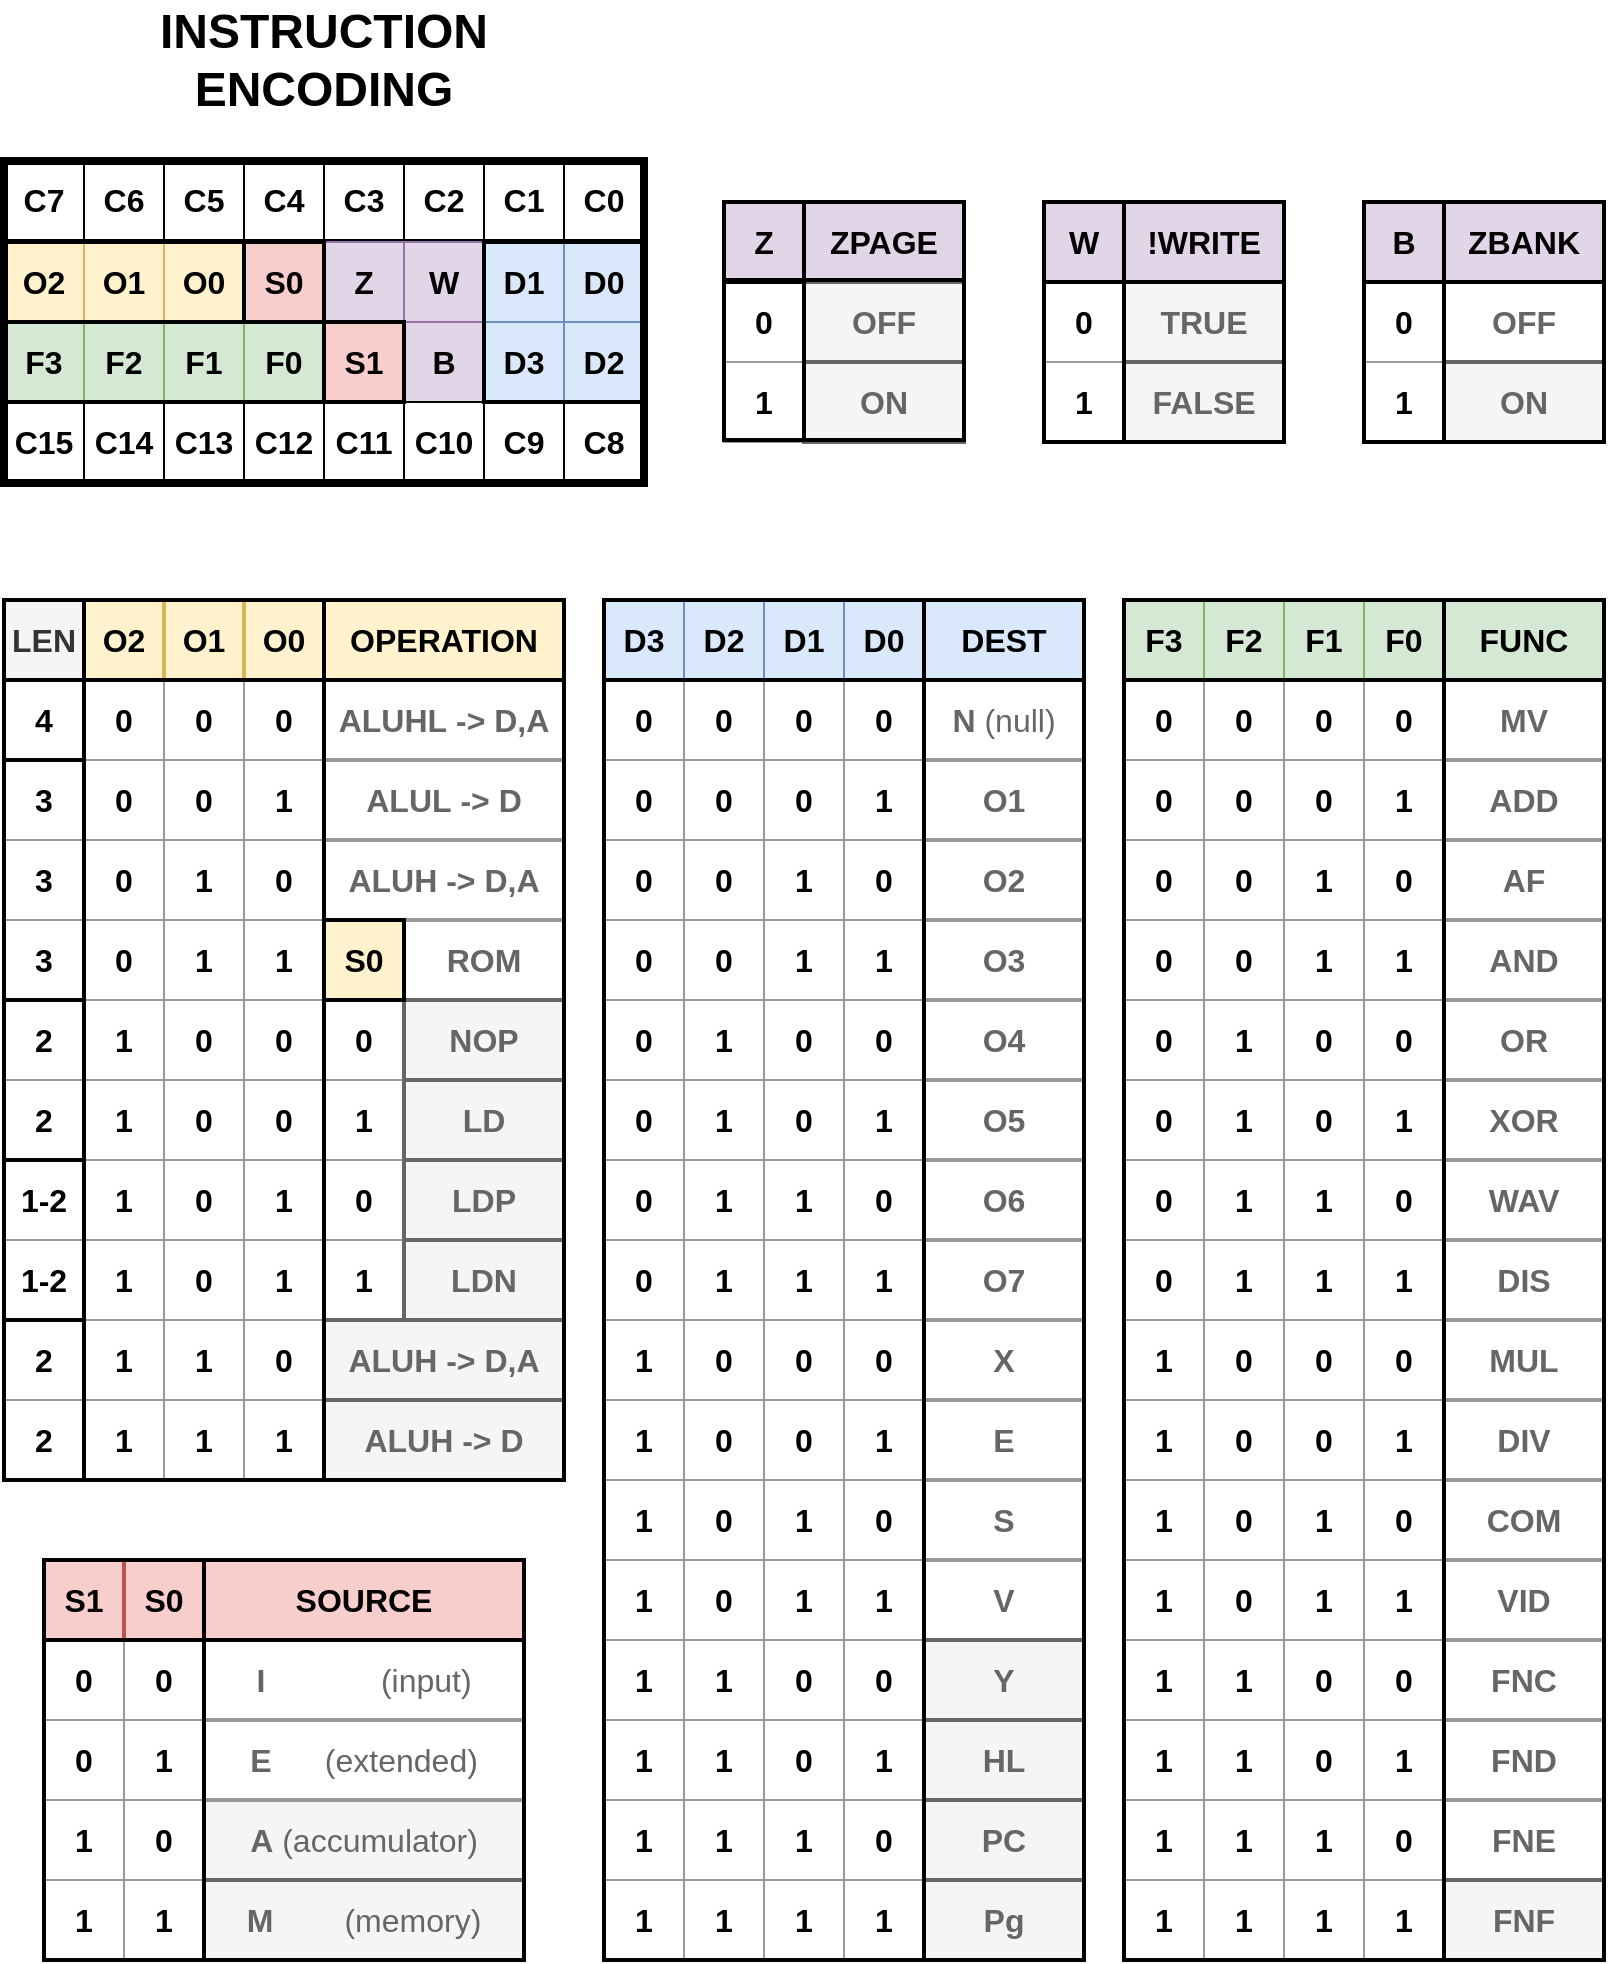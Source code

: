 <mxfile version="20.8.16" type="device"><diagram id="WLM8tacOBoeSzn23D2Gb" name="Page-1"><mxGraphModel dx="822" dy="762" grid="1" gridSize="10" guides="1" tooltips="1" connect="1" arrows="1" fold="1" page="1" pageScale="1" pageWidth="850" pageHeight="1100" math="0" shadow="0"><root><mxCell id="0"/><mxCell id="1" parent="0"/><mxCell id="paUT9fGi3MDDNMwgJ0b4-333" value="&lt;font style=&quot;font-size: 16px&quot;&gt;&lt;b&gt;LEN&lt;br&gt;&lt;/b&gt;&lt;/font&gt;" style="whiteSpace=wrap;html=1;aspect=fixed;fillColor=#f5f5f5;strokeWidth=2;fontColor=#333333;" parent="1" vertex="1"><mxGeometry x="20" y="340" width="40" height="40" as="geometry"/></mxCell><mxCell id="paUT9fGi3MDDNMwgJ0b4-334" value="&lt;span style=&quot;font-size: 16px&quot;&gt;&lt;b&gt;4&lt;/b&gt;&lt;/span&gt;" style="whiteSpace=wrap;html=1;aspect=fixed;strokeWidth=2;" parent="1" vertex="1"><mxGeometry x="20" y="380" width="40" height="40" as="geometry"/></mxCell><mxCell id="paUT9fGi3MDDNMwgJ0b4-335" value="&lt;span style=&quot;font-size: 16px&quot;&gt;&lt;b&gt;3&lt;/b&gt;&lt;/span&gt;" style="whiteSpace=wrap;html=1;aspect=fixed;strokeWidth=1;strokeColor=#999999;" parent="1" vertex="1"><mxGeometry x="20" y="460" width="40" height="40" as="geometry"/></mxCell><mxCell id="paUT9fGi3MDDNMwgJ0b4-336" value="&lt;span style=&quot;font-size: 16px&quot;&gt;&lt;b&gt;3&lt;/b&gt;&lt;/span&gt;" style="whiteSpace=wrap;html=1;aspect=fixed;strokeWidth=1;strokeColor=#999999;" parent="1" vertex="1"><mxGeometry x="20" y="500" width="40" height="40" as="geometry"/></mxCell><mxCell id="paUT9fGi3MDDNMwgJ0b4-337" value="&lt;span style=&quot;font-size: 16px&quot;&gt;&lt;b&gt;3&lt;/b&gt;&lt;/span&gt;" style="whiteSpace=wrap;html=1;aspect=fixed;strokeWidth=1;strokeColor=#999999;" parent="1" vertex="1"><mxGeometry x="20" y="420" width="40" height="40" as="geometry"/></mxCell><mxCell id="paUT9fGi3MDDNMwgJ0b4-338" value="&lt;span style=&quot;font-size: 16px&quot;&gt;&lt;b&gt;2&lt;/b&gt;&lt;/span&gt;" style="whiteSpace=wrap;html=1;aspect=fixed;strokeWidth=1;strokeColor=#999999;" parent="1" vertex="1"><mxGeometry x="20" y="540" width="40" height="40" as="geometry"/></mxCell><mxCell id="paUT9fGi3MDDNMwgJ0b4-339" value="&lt;span style=&quot;font-size: 16px&quot;&gt;&lt;b&gt;1-2&lt;/b&gt;&lt;/span&gt;" style="whiteSpace=wrap;html=1;aspect=fixed;strokeWidth=1;strokeColor=#999999;" parent="1" vertex="1"><mxGeometry x="20" y="620" width="40" height="40" as="geometry"/></mxCell><mxCell id="paUT9fGi3MDDNMwgJ0b4-340" value="&lt;span style=&quot;font-size: 16px&quot;&gt;&lt;b&gt;2&lt;/b&gt;&lt;/span&gt;" style="whiteSpace=wrap;html=1;aspect=fixed;strokeWidth=1;strokeColor=#999999;" parent="1" vertex="1"><mxGeometry x="20" y="700" width="40" height="40" as="geometry"/></mxCell><mxCell id="paUT9fGi3MDDNMwgJ0b4-341" value="&lt;span style=&quot;font-size: 16px&quot;&gt;&lt;b&gt;2&lt;/b&gt;&lt;/span&gt;" style="whiteSpace=wrap;html=1;aspect=fixed;strokeWidth=1;strokeColor=#999999;" parent="1" vertex="1"><mxGeometry x="20" y="740" width="40" height="40" as="geometry"/></mxCell><mxCell id="paUT9fGi3MDDNMwgJ0b4-342" value="&lt;span style=&quot;font-size: 16px&quot;&gt;&lt;b&gt;1-2&lt;/b&gt;&lt;/span&gt;" style="whiteSpace=wrap;html=1;aspect=fixed;strokeWidth=1;strokeColor=#999999;" parent="1" vertex="1"><mxGeometry x="20" y="660" width="40" height="40" as="geometry"/></mxCell><mxCell id="paUT9fGi3MDDNMwgJ0b4-343" value="&lt;span style=&quot;font-size: 16px&quot;&gt;&lt;b&gt;2&lt;/b&gt;&lt;/span&gt;" style="whiteSpace=wrap;html=1;aspect=fixed;strokeWidth=1;strokeColor=#999999;" parent="1" vertex="1"><mxGeometry x="20" y="580" width="40" height="40" as="geometry"/></mxCell><mxCell id="paUT9fGi3MDDNMwgJ0b4-148" value="&lt;span style=&quot;font-size: 16px&quot;&gt;&lt;b&gt;0&lt;/b&gt;&lt;/span&gt;" style="whiteSpace=wrap;html=1;aspect=fixed;strokeWidth=1;strokeColor=#999999;" parent="1" vertex="1"><mxGeometry x="180" y="540" width="40" height="40" as="geometry"/></mxCell><mxCell id="paUT9fGi3MDDNMwgJ0b4-149" value="&lt;span style=&quot;font-size: 16px&quot;&gt;&lt;b&gt;1&lt;/b&gt;&lt;/span&gt;" style="whiteSpace=wrap;html=1;aspect=fixed;strokeWidth=1;strokeColor=#999999;" parent="1" vertex="1"><mxGeometry x="180" y="580" width="40" height="40" as="geometry"/></mxCell><mxCell id="paUT9fGi3MDDNMwgJ0b4-150" value="&lt;span style=&quot;font-size: 16px&quot;&gt;&lt;b&gt;0&lt;/b&gt;&lt;/span&gt;" style="whiteSpace=wrap;html=1;aspect=fixed;strokeWidth=1;strokeColor=#999999;" parent="1" vertex="1"><mxGeometry x="180" y="620" width="40" height="40" as="geometry"/></mxCell><mxCell id="paUT9fGi3MDDNMwgJ0b4-151" value="&lt;span style=&quot;font-size: 16px&quot;&gt;&lt;b&gt;1&lt;/b&gt;&lt;/span&gt;" style="whiteSpace=wrap;html=1;aspect=fixed;strokeWidth=1;strokeColor=#999999;" parent="1" vertex="1"><mxGeometry x="180" y="660" width="40" height="40" as="geometry"/></mxCell><mxCell id="YBl7ItE7xwTwLgU0c0KZ-12" value="&lt;font style=&quot;font-size: 16px&quot;&gt;&lt;b&gt;C1&lt;br&gt;&lt;/b&gt;&lt;/font&gt;" style="whiteSpace=wrap;html=1;aspect=fixed;strokeWidth=1;" parent="1" vertex="1"><mxGeometry x="260" y="120" width="40" height="40" as="geometry"/></mxCell><mxCell id="YBl7ItE7xwTwLgU0c0KZ-33" value="&lt;font style=&quot;font-size: 16px&quot;&gt;&lt;b&gt;C0&lt;/b&gt;&lt;/font&gt;" style="whiteSpace=wrap;html=1;aspect=fixed;strokeWidth=1;" parent="1" vertex="1"><mxGeometry x="300" y="120" width="40" height="40" as="geometry"/></mxCell><mxCell id="YBl7ItE7xwTwLgU0c0KZ-34" value="&lt;font style=&quot;font-size: 16px&quot;&gt;&lt;b&gt;C3&lt;br&gt;&lt;/b&gt;&lt;/font&gt;" style="whiteSpace=wrap;html=1;aspect=fixed;strokeWidth=1;" parent="1" vertex="1"><mxGeometry x="180" y="120" width="40" height="40" as="geometry"/></mxCell><mxCell id="YBl7ItE7xwTwLgU0c0KZ-35" value="&lt;font style=&quot;font-size: 16px&quot;&gt;&lt;b&gt;C2&lt;/b&gt;&lt;/font&gt;" style="whiteSpace=wrap;html=1;aspect=fixed;strokeWidth=1;" parent="1" vertex="1"><mxGeometry x="220" y="120" width="40" height="40" as="geometry"/></mxCell><mxCell id="YBl7ItE7xwTwLgU0c0KZ-36" value="&lt;font style=&quot;font-size: 16px&quot;&gt;&lt;b&gt;C5&lt;br&gt;&lt;/b&gt;&lt;/font&gt;" style="whiteSpace=wrap;html=1;aspect=fixed;strokeWidth=1;" parent="1" vertex="1"><mxGeometry x="100" y="120" width="40" height="40" as="geometry"/></mxCell><mxCell id="YBl7ItE7xwTwLgU0c0KZ-37" value="&lt;font style=&quot;font-size: 16px&quot;&gt;&lt;b&gt;C4&lt;/b&gt;&lt;/font&gt;" style="whiteSpace=wrap;html=1;aspect=fixed;strokeWidth=1;" parent="1" vertex="1"><mxGeometry x="140" y="120" width="40" height="40" as="geometry"/></mxCell><mxCell id="YBl7ItE7xwTwLgU0c0KZ-38" value="&lt;font style=&quot;font-size: 16px&quot;&gt;&lt;b&gt;C7&lt;br&gt;&lt;/b&gt;&lt;/font&gt;" style="whiteSpace=wrap;html=1;aspect=fixed;strokeWidth=1;" parent="1" vertex="1"><mxGeometry x="20" y="120" width="40" height="40" as="geometry"/></mxCell><mxCell id="YBl7ItE7xwTwLgU0c0KZ-39" value="&lt;font style=&quot;font-size: 16px&quot;&gt;&lt;b&gt;C6&lt;/b&gt;&lt;/font&gt;" style="whiteSpace=wrap;html=1;aspect=fixed;strokeWidth=1;" parent="1" vertex="1"><mxGeometry x="60" y="120" width="40" height="40" as="geometry"/></mxCell><mxCell id="YBl7ItE7xwTwLgU0c0KZ-40" value="&lt;font style=&quot;font-size: 16px&quot;&gt;&lt;b&gt;C9&lt;br&gt;&lt;/b&gt;&lt;/font&gt;" style="whiteSpace=wrap;html=1;aspect=fixed;strokeWidth=1;" parent="1" vertex="1"><mxGeometry x="260" y="241" width="40" height="40" as="geometry"/></mxCell><mxCell id="YBl7ItE7xwTwLgU0c0KZ-41" value="&lt;font style=&quot;font-size: 16px&quot;&gt;&lt;b&gt;C8&lt;/b&gt;&lt;/font&gt;" style="whiteSpace=wrap;html=1;aspect=fixed;strokeWidth=1;" parent="1" vertex="1"><mxGeometry x="300" y="241" width="40" height="40" as="geometry"/></mxCell><mxCell id="YBl7ItE7xwTwLgU0c0KZ-42" value="&lt;font style=&quot;font-size: 16px&quot;&gt;&lt;b&gt;C11&lt;br&gt;&lt;/b&gt;&lt;/font&gt;" style="whiteSpace=wrap;html=1;aspect=fixed;strokeWidth=1;" parent="1" vertex="1"><mxGeometry x="180" y="241" width="40" height="40" as="geometry"/></mxCell><mxCell id="YBl7ItE7xwTwLgU0c0KZ-43" value="&lt;font style=&quot;font-size: 16px&quot;&gt;&lt;b&gt;C10&lt;/b&gt;&lt;/font&gt;" style="whiteSpace=wrap;html=1;aspect=fixed;strokeWidth=1;" parent="1" vertex="1"><mxGeometry x="220" y="241" width="40" height="40" as="geometry"/></mxCell><mxCell id="YBl7ItE7xwTwLgU0c0KZ-44" value="&lt;font style=&quot;font-size: 16px&quot;&gt;&lt;b&gt;C13&lt;br&gt;&lt;/b&gt;&lt;/font&gt;" style="whiteSpace=wrap;html=1;aspect=fixed;strokeWidth=1;" parent="1" vertex="1"><mxGeometry x="100" y="241" width="40" height="40" as="geometry"/></mxCell><mxCell id="YBl7ItE7xwTwLgU0c0KZ-45" value="&lt;font style=&quot;font-size: 16px&quot;&gt;&lt;b&gt;C12&lt;/b&gt;&lt;/font&gt;" style="whiteSpace=wrap;html=1;aspect=fixed;strokeWidth=1;" parent="1" vertex="1"><mxGeometry x="140" y="241" width="40" height="40" as="geometry"/></mxCell><mxCell id="YBl7ItE7xwTwLgU0c0KZ-46" value="&lt;font style=&quot;font-size: 16px&quot;&gt;&lt;b&gt;C15&lt;br&gt;&lt;/b&gt;&lt;/font&gt;" style="whiteSpace=wrap;html=1;aspect=fixed;strokeWidth=1;" parent="1" vertex="1"><mxGeometry x="20" y="241" width="40" height="40" as="geometry"/></mxCell><mxCell id="YBl7ItE7xwTwLgU0c0KZ-47" value="&lt;font style=&quot;font-size: 16px&quot;&gt;&lt;b&gt;C14&lt;/b&gt;&lt;/font&gt;" style="whiteSpace=wrap;html=1;aspect=fixed;strokeWidth=1;" parent="1" vertex="1"><mxGeometry x="60" y="241" width="40" height="40" as="geometry"/></mxCell><mxCell id="YBl7ItE7xwTwLgU0c0KZ-48" value="&lt;font style=&quot;font-size: 16px&quot;&gt;&lt;b&gt;D1&lt;br&gt;&lt;/b&gt;&lt;/font&gt;" style="whiteSpace=wrap;html=1;aspect=fixed;fillColor=#dae8fc;strokeColor=#6c8ebf;strokeWidth=1;" parent="1" vertex="1"><mxGeometry x="260" y="161" width="40" height="40" as="geometry"/></mxCell><mxCell id="YBl7ItE7xwTwLgU0c0KZ-49" value="&lt;font style=&quot;font-size: 16px&quot;&gt;&lt;b&gt;D0&lt;/b&gt;&lt;/font&gt;" style="whiteSpace=wrap;html=1;aspect=fixed;fillColor=#dae8fc;strokeColor=#6c8ebf;strokeWidth=1;" parent="1" vertex="1"><mxGeometry x="300" y="161" width="40" height="40" as="geometry"/></mxCell><mxCell id="YBl7ItE7xwTwLgU0c0KZ-50" value="&lt;font style=&quot;font-size: 16px&quot;&gt;&lt;b&gt;W&lt;br&gt;&lt;/b&gt;&lt;/font&gt;" style="whiteSpace=wrap;html=1;aspect=fixed;fillColor=#e1d5e7;strokeColor=#9673a6;strokeWidth=1;" parent="1" vertex="1"><mxGeometry x="220" y="161" width="40" height="40" as="geometry"/></mxCell><mxCell id="YBl7ItE7xwTwLgU0c0KZ-52" value="&lt;font style=&quot;font-size: 16px&quot;&gt;&lt;b&gt;O0&lt;br&gt;&lt;/b&gt;&lt;/font&gt;" style="whiteSpace=wrap;html=1;aspect=fixed;fillColor=#fff2cc;strokeColor=#d6b656;strokeWidth=1;" parent="1" vertex="1"><mxGeometry x="100" y="161" width="40" height="40" as="geometry"/></mxCell><mxCell id="YBl7ItE7xwTwLgU0c0KZ-53" value="&lt;font style=&quot;font-size: 16px&quot;&gt;&lt;b&gt;Z&lt;/b&gt;&lt;/font&gt;" style="whiteSpace=wrap;html=1;aspect=fixed;fillColor=#e1d5e7;strokeColor=#9673a6;strokeWidth=1;" parent="1" vertex="1"><mxGeometry x="180" y="161" width="40" height="40" as="geometry"/></mxCell><mxCell id="YBl7ItE7xwTwLgU0c0KZ-54" value="&lt;font style=&quot;font-size: 16px&quot;&gt;&lt;b&gt;O2&lt;br&gt;&lt;/b&gt;&lt;/font&gt;" style="whiteSpace=wrap;html=1;aspect=fixed;fillColor=#fff2cc;strokeColor=#d6b656;strokeWidth=1;" parent="1" vertex="1"><mxGeometry x="20" y="161" width="40" height="40" as="geometry"/></mxCell><mxCell id="YBl7ItE7xwTwLgU0c0KZ-55" value="&lt;font style=&quot;font-size: 16px&quot;&gt;&lt;b&gt;O1&lt;/b&gt;&lt;/font&gt;" style="whiteSpace=wrap;html=1;aspect=fixed;fillColor=#fff2cc;strokeColor=#d6b656;strokeWidth=1;" parent="1" vertex="1"><mxGeometry x="60" y="161" width="40" height="40" as="geometry"/></mxCell><mxCell id="YBl7ItE7xwTwLgU0c0KZ-56" value="&lt;font style=&quot;font-size: 16px&quot;&gt;&lt;b&gt;D3&lt;br&gt;&lt;/b&gt;&lt;/font&gt;" style="whiteSpace=wrap;html=1;aspect=fixed;fillColor=#dae8fc;strokeColor=#6c8ebf;strokeWidth=1;" parent="1" vertex="1"><mxGeometry x="260" y="201" width="40" height="40" as="geometry"/></mxCell><mxCell id="YBl7ItE7xwTwLgU0c0KZ-57" value="&lt;font style=&quot;font-size: 16px&quot;&gt;&lt;b&gt;D2&lt;/b&gt;&lt;/font&gt;" style="whiteSpace=wrap;html=1;aspect=fixed;fillColor=#dae8fc;strokeColor=#6c8ebf;strokeWidth=1;" parent="1" vertex="1"><mxGeometry x="300" y="201" width="40" height="40" as="geometry"/></mxCell><mxCell id="YBl7ItE7xwTwLgU0c0KZ-58" value="&lt;font style=&quot;font-size: 16px&quot;&gt;&lt;b&gt;B&lt;br&gt;&lt;/b&gt;&lt;/font&gt;" style="whiteSpace=wrap;html=1;aspect=fixed;fillColor=#e1d5e7;strokeColor=#9673a6;strokeWidth=1;" parent="1" vertex="1"><mxGeometry x="220" y="201" width="40" height="40" as="geometry"/></mxCell><mxCell id="YBl7ItE7xwTwLgU0c0KZ-59" value="&lt;font style=&quot;font-size: 16px&quot;&gt;&lt;b&gt;S1&lt;/b&gt;&lt;/font&gt;" style="whiteSpace=wrap;html=1;aspect=fixed;fillColor=#f8cecc;strokeColor=#000000;direction=south;strokeWidth=2;" parent="1" vertex="1"><mxGeometry x="180" y="201" width="40" height="40" as="geometry"/></mxCell><mxCell id="YBl7ItE7xwTwLgU0c0KZ-60" value="&lt;font style=&quot;font-size: 16px&quot;&gt;&lt;b&gt;F1&lt;br&gt;&lt;/b&gt;&lt;/font&gt;" style="whiteSpace=wrap;html=1;aspect=fixed;fillColor=#d5e8d4;strokeColor=#82b366;strokeWidth=1;" parent="1" vertex="1"><mxGeometry x="100" y="201" width="40" height="40" as="geometry"/></mxCell><mxCell id="YBl7ItE7xwTwLgU0c0KZ-61" value="&lt;font style=&quot;font-size: 16px&quot;&gt;&lt;b&gt;F0&lt;/b&gt;&lt;/font&gt;" style="whiteSpace=wrap;html=1;aspect=fixed;fillColor=#d5e8d4;strokeColor=#82b366;strokeWidth=1;" parent="1" vertex="1"><mxGeometry x="140" y="201" width="40" height="40" as="geometry"/></mxCell><mxCell id="YBl7ItE7xwTwLgU0c0KZ-62" value="&lt;font style=&quot;font-size: 16px&quot;&gt;&lt;b&gt;F3&lt;br&gt;&lt;/b&gt;&lt;/font&gt;" style="whiteSpace=wrap;html=1;aspect=fixed;fillColor=#d5e8d4;strokeColor=#82b366;strokeWidth=1;" parent="1" vertex="1"><mxGeometry x="20" y="201" width="40" height="40" as="geometry"/></mxCell><mxCell id="YBl7ItE7xwTwLgU0c0KZ-63" value="&lt;font style=&quot;font-size: 16px&quot;&gt;&lt;b&gt;F2&lt;/b&gt;&lt;/font&gt;" style="whiteSpace=wrap;html=1;aspect=fixed;fillColor=#d5e8d4;strokeColor=#82b366;strokeWidth=1;" parent="1" vertex="1"><mxGeometry x="60" y="201" width="40" height="40" as="geometry"/></mxCell><mxCell id="YBl7ItE7xwTwLgU0c0KZ-51" value="&lt;span style=&quot;font-size: 16px&quot;&gt;&lt;b&gt;S0&lt;/b&gt;&lt;/span&gt;" style="whiteSpace=wrap;html=1;aspect=fixed;fillColor=#f8cecc;strokeColor=#000000;strokeWidth=2;" parent="1" vertex="1"><mxGeometry x="140" y="161" width="40" height="40" as="geometry"/></mxCell><mxCell id="Yu5WKpV7KBeslm8zVx_P-2" value="" style="endArrow=none;html=1;strokeWidth=1;entryX=1;entryY=1;entryDx=0;entryDy=0;entryPerimeter=0;" parent="1" edge="1"><mxGeometry width="50" height="50" relative="1" as="geometry"><mxPoint x="220" y="241" as="sourcePoint"/><mxPoint x="260" y="241" as="targetPoint"/></mxGeometry></mxCell><mxCell id="YBl7ItE7xwTwLgU0c0KZ-71" value="" style="endArrow=none;html=1;strokeWidth=1;" parent="1" edge="1"><mxGeometry width="50" height="50" relative="1" as="geometry"><mxPoint x="180" y="160" as="sourcePoint"/><mxPoint x="260" y="160" as="targetPoint"/></mxGeometry></mxCell><mxCell id="YBl7ItE7xwTwLgU0c0KZ-68" value="" style="rounded=0;whiteSpace=wrap;html=1;strokeColor=#000000;fillColor=none;strokeWidth=2;" parent="1" vertex="1"><mxGeometry x="260" y="161" width="80" height="80" as="geometry"/></mxCell><mxCell id="YBl7ItE7xwTwLgU0c0KZ-65" value="" style="rounded=0;whiteSpace=wrap;html=1;strokeColor=#000000;fillColor=none;strokeWidth=2;" parent="1" vertex="1"><mxGeometry x="20" y="201" width="160" height="40" as="geometry"/></mxCell><mxCell id="YBl7ItE7xwTwLgU0c0KZ-66" value="" style="rounded=0;whiteSpace=wrap;html=1;strokeColor=#000000;fillColor=none;strokeWidth=2;" parent="1" vertex="1"><mxGeometry x="20" y="161" width="120" height="40" as="geometry"/></mxCell><mxCell id="paUT9fGi3MDDNMwgJ0b4-3" value="&lt;font style=&quot;font-size: 16px&quot;&gt;&lt;b&gt;O0&lt;br&gt;&lt;/b&gt;&lt;/font&gt;" style="whiteSpace=wrap;html=1;aspect=fixed;fillColor=#fff2cc;strokeColor=#d6b656;strokeWidth=2;" parent="1" vertex="1"><mxGeometry x="140" y="340" width="40" height="40" as="geometry"/></mxCell><mxCell id="paUT9fGi3MDDNMwgJ0b4-4" value="&lt;font style=&quot;font-size: 16px&quot;&gt;&lt;b&gt;O2&lt;br&gt;&lt;/b&gt;&lt;/font&gt;" style="whiteSpace=wrap;html=1;aspect=fixed;fillColor=#fff2cc;strokeColor=#d6b656;strokeWidth=2;" parent="1" vertex="1"><mxGeometry x="60" y="340" width="40" height="40" as="geometry"/></mxCell><mxCell id="paUT9fGi3MDDNMwgJ0b4-5" value="&lt;font style=&quot;font-size: 16px&quot;&gt;&lt;b&gt;O1&lt;/b&gt;&lt;/font&gt;" style="whiteSpace=wrap;html=1;aspect=fixed;fillColor=#fff2cc;strokeColor=#d6b656;strokeWidth=2;" parent="1" vertex="1"><mxGeometry x="100" y="340" width="40" height="40" as="geometry"/></mxCell><mxCell id="paUT9fGi3MDDNMwgJ0b4-7" value="&lt;span style=&quot;font-size: 16px&quot;&gt;&lt;b&gt;S0&lt;/b&gt;&lt;/span&gt;" style="whiteSpace=wrap;html=1;aspect=fixed;fillColor=#f8cecc;strokeColor=#b85450;strokeWidth=2;" parent="1" vertex="1"><mxGeometry x="80" y="820" width="40" height="40" as="geometry"/></mxCell><mxCell id="paUT9fGi3MDDNMwgJ0b4-8" value="&lt;font style=&quot;font-size: 16px&quot;&gt;&lt;b&gt;S1&lt;/b&gt;&lt;/font&gt;" style="whiteSpace=wrap;html=1;aspect=fixed;fillColor=#f8cecc;strokeColor=#b85450;direction=south;strokeWidth=2;" parent="1" vertex="1"><mxGeometry x="40" y="820" width="40" height="40" as="geometry"/></mxCell><mxCell id="paUT9fGi3MDDNMwgJ0b4-10" value="&lt;font style=&quot;font-size: 16px&quot;&gt;&lt;b&gt;D1&lt;br&gt;&lt;/b&gt;&lt;/font&gt;" style="whiteSpace=wrap;html=1;aspect=fixed;fillColor=#dae8fc;strokeColor=#6c8ebf;strokeWidth=1;" parent="1" vertex="1"><mxGeometry x="400" y="340" width="40" height="40" as="geometry"/></mxCell><mxCell id="paUT9fGi3MDDNMwgJ0b4-11" value="&lt;font style=&quot;font-size: 16px&quot;&gt;&lt;b&gt;D0&lt;/b&gt;&lt;/font&gt;" style="whiteSpace=wrap;html=1;aspect=fixed;fillColor=#dae8fc;strokeColor=#6c8ebf;strokeWidth=1;" parent="1" vertex="1"><mxGeometry x="440" y="340" width="40" height="40" as="geometry"/></mxCell><mxCell id="paUT9fGi3MDDNMwgJ0b4-12" value="&lt;font style=&quot;font-size: 16px&quot;&gt;&lt;b&gt;D3&lt;br&gt;&lt;/b&gt;&lt;/font&gt;" style="whiteSpace=wrap;html=1;aspect=fixed;fillColor=#dae8fc;strokeColor=#6c8ebf;strokeWidth=1;" parent="1" vertex="1"><mxGeometry x="320" y="340" width="40" height="40" as="geometry"/></mxCell><mxCell id="paUT9fGi3MDDNMwgJ0b4-13" value="&lt;font style=&quot;font-size: 16px&quot;&gt;&lt;b&gt;D2&lt;/b&gt;&lt;/font&gt;" style="whiteSpace=wrap;html=1;aspect=fixed;fillColor=#dae8fc;strokeColor=#6c8ebf;strokeWidth=1;" parent="1" vertex="1"><mxGeometry x="360" y="340" width="40" height="40" as="geometry"/></mxCell><mxCell id="paUT9fGi3MDDNMwgJ0b4-16" value="" style="rounded=0;whiteSpace=wrap;html=1;strokeColor=#000000;fillColor=none;strokeWidth=2;" parent="1" vertex="1"><mxGeometry x="40" y="820" width="80" height="40" as="geometry"/></mxCell><mxCell id="paUT9fGi3MDDNMwgJ0b4-152" value="&lt;span style=&quot;font-size: 16px&quot;&gt;&lt;b&gt;0&lt;/b&gt;&lt;/span&gt;" style="whiteSpace=wrap;html=1;aspect=fixed;strokeWidth=1;strokeColor=#999999;" parent="1" vertex="1"><mxGeometry x="40" y="860" width="40" height="40" as="geometry"/></mxCell><mxCell id="paUT9fGi3MDDNMwgJ0b4-153" value="&lt;span style=&quot;font-size: 16px&quot;&gt;&lt;b&gt;1&lt;/b&gt;&lt;/span&gt;" style="whiteSpace=wrap;html=1;aspect=fixed;strokeWidth=1;strokeColor=#999999;" parent="1" vertex="1"><mxGeometry x="40" y="940" width="40" height="40" as="geometry"/></mxCell><mxCell id="paUT9fGi3MDDNMwgJ0b4-154" value="&lt;span style=&quot;font-size: 16px&quot;&gt;&lt;b&gt;1&lt;/b&gt;&lt;/span&gt;" style="whiteSpace=wrap;html=1;aspect=fixed;strokeWidth=1;strokeColor=#999999;" parent="1" vertex="1"><mxGeometry x="40" y="980" width="40" height="40" as="geometry"/></mxCell><mxCell id="paUT9fGi3MDDNMwgJ0b4-155" value="&lt;span style=&quot;font-size: 16px&quot;&gt;&lt;b&gt;0&lt;/b&gt;&lt;/span&gt;" style="whiteSpace=wrap;html=1;aspect=fixed;strokeWidth=1;strokeColor=#999999;" parent="1" vertex="1"><mxGeometry x="40" y="900" width="40" height="40" as="geometry"/></mxCell><mxCell id="paUT9fGi3MDDNMwgJ0b4-156" value="&lt;span style=&quot;font-size: 16px&quot;&gt;&lt;b&gt;0&lt;/b&gt;&lt;/span&gt;" style="whiteSpace=wrap;html=1;aspect=fixed;strokeWidth=1;strokeColor=#999999;" parent="1" vertex="1"><mxGeometry x="80" y="860" width="40" height="40" as="geometry"/></mxCell><mxCell id="paUT9fGi3MDDNMwgJ0b4-157" value="&lt;span style=&quot;font-size: 16px&quot;&gt;&lt;b&gt;1&lt;/b&gt;&lt;/span&gt;" style="whiteSpace=wrap;html=1;aspect=fixed;strokeWidth=1;strokeColor=#999999;" parent="1" vertex="1"><mxGeometry x="80" y="900" width="40" height="40" as="geometry"/></mxCell><mxCell id="paUT9fGi3MDDNMwgJ0b4-158" value="&lt;span style=&quot;font-size: 16px&quot;&gt;&lt;b&gt;0&lt;/b&gt;&lt;/span&gt;" style="whiteSpace=wrap;html=1;aspect=fixed;strokeWidth=1;strokeColor=#999999;" parent="1" vertex="1"><mxGeometry x="80" y="940" width="40" height="40" as="geometry"/></mxCell><mxCell id="paUT9fGi3MDDNMwgJ0b4-159" value="&lt;span style=&quot;font-size: 16px&quot;&gt;&lt;b&gt;1&lt;/b&gt;&lt;/span&gt;" style="whiteSpace=wrap;html=1;aspect=fixed;strokeWidth=1;strokeColor=#999999;" parent="1" vertex="1"><mxGeometry x="80" y="980" width="40" height="40" as="geometry"/></mxCell><mxCell id="paUT9fGi3MDDNMwgJ0b4-162" value="&lt;font color=&quot;#666666&quot;&gt;&lt;font style=&quot;font-size: 16px&quot;&gt;&lt;b&gt;ALUHL&lt;/b&gt;&lt;/font&gt;&lt;font style=&quot;font-size: 16px&quot;&gt;&lt;b&gt;&amp;nbsp;-&amp;gt; D,A&lt;/b&gt;&lt;/font&gt;&lt;/font&gt;" style="rounded=0;whiteSpace=wrap;html=1;strokeWidth=2;strokeColor=#999999;" parent="1" vertex="1"><mxGeometry x="180" y="380" width="120" height="40" as="geometry"/></mxCell><mxCell id="paUT9fGi3MDDNMwgJ0b4-17" value="&lt;b&gt;&lt;font style=&quot;font-size: 16px&quot;&gt;OPERATION&lt;/font&gt;&lt;/b&gt;" style="rounded=0;whiteSpace=wrap;html=1;fillColor=#fff2cc;strokeWidth=2;" parent="1" vertex="1"><mxGeometry x="180" y="340" width="120" height="40" as="geometry"/></mxCell><mxCell id="paUT9fGi3MDDNMwgJ0b4-163" value="&lt;font color=&quot;#666666&quot;&gt;&lt;b style=&quot;font-size: 16px&quot;&gt;ALUL&lt;/b&gt;&lt;b style=&quot;font-size: 16px&quot;&gt;&amp;nbsp;-&amp;gt; D&lt;/b&gt;&lt;/font&gt;" style="rounded=0;whiteSpace=wrap;html=1;strokeWidth=2;strokeColor=#999999;" parent="1" vertex="1"><mxGeometry x="180" y="420" width="120" height="40" as="geometry"/></mxCell><mxCell id="paUT9fGi3MDDNMwgJ0b4-164" value="&lt;b style=&quot;border-color: var(--border-color); color: rgb(102, 102, 102); font-size: 16px;&quot;&gt;ALU&lt;/b&gt;&lt;font color=&quot;#666666&quot;&gt;&lt;span style=&quot;font-size: 16px&quot;&gt;&lt;b&gt;H&lt;/b&gt;&lt;/span&gt;&lt;span style=&quot;font-size: 16px&quot;&gt;&lt;b&gt;&amp;nbsp;-&amp;gt; D,A&lt;/b&gt;&lt;/span&gt;&lt;/font&gt;" style="rounded=0;whiteSpace=wrap;html=1;strokeWidth=2;strokeColor=#999999;" parent="1" vertex="1"><mxGeometry x="180" y="460" width="120" height="40" as="geometry"/></mxCell><mxCell id="paUT9fGi3MDDNMwgJ0b4-165" value="&lt;font style=&quot;font-size: 16px&quot; color=&quot;#666666&quot;&gt;&lt;b&gt;ROM&lt;/b&gt;&lt;/font&gt;" style="rounded=0;whiteSpace=wrap;html=1;strokeWidth=2;strokeColor=#999999;" parent="1" vertex="1"><mxGeometry x="220" y="500" width="80" height="40" as="geometry"/></mxCell><mxCell id="paUT9fGi3MDDNMwgJ0b4-166" value="&lt;font color=&quot;#666666&quot;&gt;&lt;span style=&quot;font-size: 16px&quot;&gt;&lt;b&gt;NOP&lt;/b&gt;&lt;/span&gt;&lt;/font&gt;&lt;span style=&quot;color: rgba(0 , 0 , 0 , 0) ; font-family: monospace ; font-size: 0px&quot;&gt;%3CmxGraphModel%3E%3Croot%3E%3CmxCell%20id%3D%220%22%2F%3E%3CmxCell%20id%3D%221%22%20parent%3D%220%22%2F%3E%3CmxCell%20id%3D%222%22%20value%3D%22%26lt%3Bfont%20style%3D%26quot%3Bfont-size%3A%2016px%26quot%3B%20color%3D%26quot%3B%23666666%26quot%3B%26gt%3B%26lt%3Bb%26gt%3BALU%26lt%3B%2Fb%26gt%3B%3A%20H%2C%20A%26lt%3B%2Ffont%26gt%3B%22%20style%3D%22rounded%3D0%3BwhiteSpace%3Dwrap%3Bhtml%3D1%3BstrokeWidth%3D2%3BstrokeColor%3D%23999999%3B%22%20vertex%3D%221%22%20parent%3D%221%22%3E%3CmxGeometry%20x%3D%22240%22%20y%3D%22400%22%20width%3D%22160%22%20height%3D%2240%22%20as%3D%22geometry%22%2F%3E%3C%2FmxCell%3E%3C%2Froot%3E%3C%2FmxGraphModel%3E&lt;/span&gt;" style="rounded=0;whiteSpace=wrap;html=1;strokeWidth=2;strokeColor=#666666;fillColor=#f5f5f5;fontColor=#333333;" parent="1" vertex="1"><mxGeometry x="220" y="540" width="80" height="40" as="geometry"/></mxCell><mxCell id="paUT9fGi3MDDNMwgJ0b4-167" value="&lt;font color=&quot;#666666&quot;&gt;&lt;span style=&quot;font-size: 16px&quot;&gt;&lt;b&gt;LD&lt;/b&gt;&lt;/span&gt;&lt;/font&gt;" style="rounded=0;whiteSpace=wrap;html=1;strokeWidth=2;strokeColor=#666666;fillColor=#f5f5f5;fontColor=#333333;" parent="1" vertex="1"><mxGeometry x="220" y="580" width="80" height="40" as="geometry"/></mxCell><mxCell id="paUT9fGi3MDDNMwgJ0b4-168" value="&lt;font color=&quot;#666666&quot;&gt;&lt;span style=&quot;font-size: 16px&quot;&gt;&lt;b&gt;LDP&lt;/b&gt;&lt;/span&gt;&lt;/font&gt;&lt;span style=&quot;color: rgba(0 , 0 , 0 , 0) ; font-family: monospace ; font-size: 0px&quot;&gt;%3CmxGraphModel%3E%3Croot%3E%3CmxCell%20id%3D%220%22%2F%3E%3CmxCell%20id%3D%221%22%20parent%3D%220%22%2F%3E%3CmxCell%20id%3D%222%22%20value%3D%22%26lt%3Bfont%20color%3D%26quot%3B%23666666%26quot%3B%26gt%3B%26lt%3Bspan%20style%3D%26quot%3Bfont-size%3A%2016px%26quot%3B%26gt%3B%26lt%3Bb%26gt%3BLD%26lt%3B%2Fb%26gt%3B%26lt%3B%2Fspan%26gt%3B%26lt%3B%2Ffont%26gt%3B%22%20style%3D%22rounded%3D0%3BwhiteSpace%3Dwrap%3Bhtml%3D1%3BstrokeWidth%3D2%3BstrokeColor%3D%23999999%3B%22%20vertex%3D%221%22%20parent%3D%221%22%3E%3CmxGeometry%20x%3D%22240%22%20y%3D%22520%22%20width%3D%22160%22%20height%3D%2240%22%20as%3D%22geometry%22%2F%3E%3C%2FmxCell%3E%3C%2Froot%3E%3C%2FmxGraphModel%3E&lt;/span&gt;" style="rounded=0;whiteSpace=wrap;html=1;strokeWidth=2;strokeColor=#666666;fillColor=#f5f5f5;fontColor=#333333;" parent="1" vertex="1"><mxGeometry x="220" y="620" width="80" height="40" as="geometry"/></mxCell><mxCell id="paUT9fGi3MDDNMwgJ0b4-169" value="&lt;font color=&quot;#666666&quot;&gt;&lt;span style=&quot;font-size: 16px&quot;&gt;&lt;b&gt;LDN&lt;/b&gt;&lt;/span&gt;&lt;/font&gt;" style="rounded=0;whiteSpace=wrap;html=1;strokeWidth=2;strokeColor=#666666;fillColor=#f5f5f5;fontColor=#333333;" parent="1" vertex="1"><mxGeometry x="220" y="660" width="80" height="40" as="geometry"/></mxCell><mxCell id="paUT9fGi3MDDNMwgJ0b4-171" value="&lt;b style=&quot;border-color: var(--border-color); color: rgb(102, 102, 102); font-size: 16px;&quot;&gt;ALUH&lt;/b&gt;&lt;font color=&quot;#666666&quot;&gt;&lt;b style=&quot;font-size: 16px&quot;&gt;&amp;nbsp;-&amp;gt; D,A&lt;/b&gt;&lt;/font&gt;" style="rounded=0;whiteSpace=wrap;html=1;strokeWidth=2;strokeColor=#666666;fillColor=#f5f5f5;fontColor=#333333;" parent="1" vertex="1"><mxGeometry x="180" y="700" width="120" height="40" as="geometry"/></mxCell><mxCell id="paUT9fGi3MDDNMwgJ0b4-172" value="&lt;b style=&quot;border-color: var(--border-color); color: rgb(102, 102, 102); font-size: 16px;&quot;&gt;ALU&lt;/b&gt;&lt;font color=&quot;#666666&quot;&gt;&lt;span style=&quot;font-size: 16px&quot;&gt;&lt;b&gt;H&lt;/b&gt;&lt;/span&gt;&lt;b style=&quot;font-size: 16px&quot;&gt;&amp;nbsp;-&amp;gt; D&lt;/b&gt;&lt;/font&gt;" style="rounded=0;whiteSpace=wrap;html=1;strokeWidth=2;strokeColor=#666666;fillColor=#f5f5f5;fontColor=#333333;" parent="1" vertex="1"><mxGeometry x="180" y="740" width="120" height="40" as="geometry"/></mxCell><mxCell id="paUT9fGi3MDDNMwgJ0b4-19" value="&lt;span style=&quot;font-size: 16px&quot;&gt;&lt;b&gt;0&lt;/b&gt;&lt;/span&gt;" style="whiteSpace=wrap;html=1;aspect=fixed;strokeWidth=1;strokeColor=#999999;" parent="1" vertex="1"><mxGeometry x="140" y="380" width="40" height="40" as="geometry"/></mxCell><mxCell id="paUT9fGi3MDDNMwgJ0b4-20" value="&lt;span style=&quot;font-size: 16px&quot;&gt;&lt;b&gt;0&lt;/b&gt;&lt;/span&gt;" style="whiteSpace=wrap;html=1;aspect=fixed;strokeWidth=1;strokeColor=#999999;" parent="1" vertex="1"><mxGeometry x="100" y="380" width="40" height="40" as="geometry"/></mxCell><mxCell id="paUT9fGi3MDDNMwgJ0b4-21" value="&lt;span style=&quot;font-size: 16px&quot;&gt;&lt;b&gt;0&lt;/b&gt;&lt;/span&gt;" style="whiteSpace=wrap;html=1;aspect=fixed;strokeWidth=1;strokeColor=#999999;" parent="1" vertex="1"><mxGeometry x="60" y="380" width="40" height="40" as="geometry"/></mxCell><mxCell id="paUT9fGi3MDDNMwgJ0b4-24" value="&lt;span style=&quot;font-size: 16px&quot;&gt;&lt;b&gt;1&lt;/b&gt;&lt;/span&gt;" style="whiteSpace=wrap;html=1;aspect=fixed;strokeWidth=1;strokeColor=#999999;" parent="1" vertex="1"><mxGeometry x="140" y="420" width="40" height="40" as="geometry"/></mxCell><mxCell id="paUT9fGi3MDDNMwgJ0b4-25" value="&lt;span style=&quot;font-size: 16px&quot;&gt;&lt;b&gt;0&lt;/b&gt;&lt;/span&gt;" style="whiteSpace=wrap;html=1;aspect=fixed;strokeWidth=1;strokeColor=#999999;" parent="1" vertex="1"><mxGeometry x="100" y="420" width="40" height="40" as="geometry"/></mxCell><mxCell id="paUT9fGi3MDDNMwgJ0b4-26" value="&lt;span style=&quot;font-size: 16px&quot;&gt;&lt;b&gt;1&lt;/b&gt;&lt;/span&gt;" style="whiteSpace=wrap;html=1;aspect=fixed;strokeWidth=1;strokeColor=#999999;" parent="1" vertex="1"><mxGeometry x="100" y="460" width="40" height="40" as="geometry"/></mxCell><mxCell id="paUT9fGi3MDDNMwgJ0b4-27" value="&lt;span style=&quot;font-size: 16px&quot;&gt;&lt;b&gt;0&lt;/b&gt;&lt;/span&gt;" style="whiteSpace=wrap;html=1;aspect=fixed;strokeWidth=1;strokeColor=#999999;" parent="1" vertex="1"><mxGeometry x="140" y="460" width="40" height="40" as="geometry"/></mxCell><mxCell id="paUT9fGi3MDDNMwgJ0b4-28" value="&lt;span style=&quot;font-size: 16px&quot;&gt;&lt;b&gt;1&lt;/b&gt;&lt;/span&gt;" style="whiteSpace=wrap;html=1;aspect=fixed;strokeWidth=1;strokeColor=#999999;" parent="1" vertex="1"><mxGeometry x="140" y="500" width="40" height="40" as="geometry"/></mxCell><mxCell id="paUT9fGi3MDDNMwgJ0b4-29" value="&lt;span style=&quot;font-size: 16px&quot;&gt;&lt;b&gt;0&lt;/b&gt;&lt;/span&gt;" style="whiteSpace=wrap;html=1;aspect=fixed;strokeWidth=1;strokeColor=#999999;" parent="1" vertex="1"><mxGeometry x="140" y="540" width="40" height="40" as="geometry"/></mxCell><mxCell id="paUT9fGi3MDDNMwgJ0b4-30" value="&lt;span style=&quot;font-size: 16px&quot;&gt;&lt;b&gt;1&lt;/b&gt;&lt;/span&gt;" style="whiteSpace=wrap;html=1;aspect=fixed;strokeWidth=1;strokeColor=#999999;" parent="1" vertex="1"><mxGeometry x="140" y="620" width="40" height="40" as="geometry"/></mxCell><mxCell id="paUT9fGi3MDDNMwgJ0b4-31" value="&lt;span style=&quot;font-size: 16px&quot;&gt;&lt;b&gt;0&lt;/b&gt;&lt;/span&gt;" style="whiteSpace=wrap;html=1;aspect=fixed;strokeWidth=1;strokeColor=#999999;" parent="1" vertex="1"><mxGeometry x="140" y="700" width="40" height="40" as="geometry"/></mxCell><mxCell id="paUT9fGi3MDDNMwgJ0b4-32" value="&lt;span style=&quot;font-size: 16px&quot;&gt;&lt;b&gt;1&lt;/b&gt;&lt;/span&gt;" style="whiteSpace=wrap;html=1;aspect=fixed;strokeWidth=1;strokeColor=#999999;" parent="1" vertex="1"><mxGeometry x="140" y="740" width="40" height="40" as="geometry"/></mxCell><mxCell id="paUT9fGi3MDDNMwgJ0b4-33" value="&lt;span style=&quot;font-size: 16px&quot;&gt;&lt;b&gt;1&lt;/b&gt;&lt;/span&gt;" style="whiteSpace=wrap;html=1;aspect=fixed;strokeWidth=1;strokeColor=#999999;" parent="1" vertex="1"><mxGeometry x="100" y="500" width="40" height="40" as="geometry"/></mxCell><mxCell id="paUT9fGi3MDDNMwgJ0b4-34" value="&lt;span style=&quot;font-size: 16px&quot;&gt;&lt;b&gt;0&lt;/b&gt;&lt;/span&gt;" style="whiteSpace=wrap;html=1;aspect=fixed;strokeWidth=1;strokeColor=#999999;" parent="1" vertex="1"><mxGeometry x="100" y="540" width="40" height="40" as="geometry"/></mxCell><mxCell id="paUT9fGi3MDDNMwgJ0b4-35" value="&lt;span style=&quot;font-size: 16px&quot;&gt;&lt;b&gt;0&lt;/b&gt;&lt;/span&gt;" style="whiteSpace=wrap;html=1;aspect=fixed;strokeWidth=1;strokeColor=#999999;" parent="1" vertex="1"><mxGeometry x="100" y="620" width="40" height="40" as="geometry"/></mxCell><mxCell id="paUT9fGi3MDDNMwgJ0b4-36" value="&lt;span style=&quot;font-size: 16px&quot;&gt;&lt;b&gt;1&lt;/b&gt;&lt;/span&gt;" style="whiteSpace=wrap;html=1;aspect=fixed;strokeWidth=1;strokeColor=#999999;" parent="1" vertex="1"><mxGeometry x="100" y="700" width="40" height="40" as="geometry"/></mxCell><mxCell id="paUT9fGi3MDDNMwgJ0b4-37" value="&lt;span style=&quot;font-size: 16px&quot;&gt;&lt;b&gt;1&lt;/b&gt;&lt;/span&gt;" style="whiteSpace=wrap;html=1;aspect=fixed;strokeWidth=1;strokeColor=#999999;" parent="1" vertex="1"><mxGeometry x="100" y="740" width="40" height="40" as="geometry"/></mxCell><mxCell id="paUT9fGi3MDDNMwgJ0b4-38" value="&lt;span style=&quot;font-size: 16px&quot;&gt;&lt;b&gt;0&lt;/b&gt;&lt;/span&gt;" style="whiteSpace=wrap;html=1;aspect=fixed;strokeWidth=1;strokeColor=#999999;" parent="1" vertex="1"><mxGeometry x="60" y="460" width="40" height="40" as="geometry"/></mxCell><mxCell id="paUT9fGi3MDDNMwgJ0b4-39" value="&lt;span style=&quot;font-size: 16px&quot;&gt;&lt;b&gt;0&lt;/b&gt;&lt;/span&gt;" style="whiteSpace=wrap;html=1;aspect=fixed;strokeWidth=1;strokeColor=#999999;" parent="1" vertex="1"><mxGeometry x="60" y="500" width="40" height="40" as="geometry"/></mxCell><mxCell id="paUT9fGi3MDDNMwgJ0b4-40" value="&lt;span style=&quot;font-size: 16px&quot;&gt;&lt;b&gt;0&lt;/b&gt;&lt;/span&gt;" style="whiteSpace=wrap;html=1;aspect=fixed;strokeWidth=1;strokeColor=#999999;" parent="1" vertex="1"><mxGeometry x="60" y="420" width="40" height="40" as="geometry"/></mxCell><mxCell id="paUT9fGi3MDDNMwgJ0b4-41" value="&lt;span style=&quot;font-size: 16px&quot;&gt;&lt;b&gt;1&lt;/b&gt;&lt;/span&gt;" style="whiteSpace=wrap;html=1;aspect=fixed;strokeWidth=1;strokeColor=#999999;" parent="1" vertex="1"><mxGeometry x="60" y="540" width="40" height="40" as="geometry"/></mxCell><mxCell id="paUT9fGi3MDDNMwgJ0b4-42" value="&lt;span style=&quot;font-size: 16px&quot;&gt;&lt;b&gt;1&lt;/b&gt;&lt;/span&gt;" style="whiteSpace=wrap;html=1;aspect=fixed;strokeWidth=1;strokeColor=#999999;" parent="1" vertex="1"><mxGeometry x="60" y="620" width="40" height="40" as="geometry"/></mxCell><mxCell id="paUT9fGi3MDDNMwgJ0b4-43" value="&lt;span style=&quot;font-size: 16px&quot;&gt;&lt;b&gt;1&lt;/b&gt;&lt;/span&gt;" style="whiteSpace=wrap;html=1;aspect=fixed;strokeWidth=1;strokeColor=#999999;" parent="1" vertex="1"><mxGeometry x="60" y="700" width="40" height="40" as="geometry"/></mxCell><mxCell id="paUT9fGi3MDDNMwgJ0b4-44" value="&lt;span style=&quot;font-size: 16px&quot;&gt;&lt;b&gt;1&lt;/b&gt;&lt;/span&gt;" style="whiteSpace=wrap;html=1;aspect=fixed;strokeWidth=1;strokeColor=#999999;" parent="1" vertex="1"><mxGeometry x="60" y="740" width="40" height="40" as="geometry"/></mxCell><mxCell id="paUT9fGi3MDDNMwgJ0b4-139" value="&lt;span style=&quot;font-size: 16px&quot;&gt;&lt;b&gt;1&lt;/b&gt;&lt;/span&gt;" style="whiteSpace=wrap;html=1;aspect=fixed;strokeWidth=1;strokeColor=#999999;" parent="1" vertex="1"><mxGeometry x="140" y="660" width="40" height="40" as="geometry"/></mxCell><mxCell id="paUT9fGi3MDDNMwgJ0b4-140" value="&lt;span style=&quot;font-size: 16px&quot;&gt;&lt;b&gt;0&lt;/b&gt;&lt;/span&gt;" style="whiteSpace=wrap;html=1;aspect=fixed;strokeWidth=1;strokeColor=#999999;" parent="1" vertex="1"><mxGeometry x="100" y="660" width="40" height="40" as="geometry"/></mxCell><mxCell id="paUT9fGi3MDDNMwgJ0b4-141" value="&lt;span style=&quot;font-size: 16px&quot;&gt;&lt;b&gt;1&lt;/b&gt;&lt;/span&gt;" style="whiteSpace=wrap;html=1;aspect=fixed;strokeWidth=1;strokeColor=#999999;" parent="1" vertex="1"><mxGeometry x="60" y="660" width="40" height="40" as="geometry"/></mxCell><mxCell id="paUT9fGi3MDDNMwgJ0b4-142" value="&lt;span style=&quot;font-size: 16px&quot;&gt;&lt;b&gt;0&lt;/b&gt;&lt;/span&gt;" style="whiteSpace=wrap;html=1;aspect=fixed;strokeWidth=1;strokeColor=#999999;" parent="1" vertex="1"><mxGeometry x="140" y="580" width="40" height="40" as="geometry"/></mxCell><mxCell id="paUT9fGi3MDDNMwgJ0b4-143" value="&lt;span style=&quot;font-size: 16px&quot;&gt;&lt;b&gt;0&lt;/b&gt;&lt;/span&gt;" style="whiteSpace=wrap;html=1;aspect=fixed;strokeWidth=1;strokeColor=#999999;" parent="1" vertex="1"><mxGeometry x="100" y="580" width="40" height="40" as="geometry"/></mxCell><mxCell id="paUT9fGi3MDDNMwgJ0b4-144" value="&lt;span style=&quot;font-size: 16px&quot;&gt;&lt;b&gt;1&lt;/b&gt;&lt;/span&gt;" style="whiteSpace=wrap;html=1;aspect=fixed;strokeWidth=1;strokeColor=#999999;" parent="1" vertex="1"><mxGeometry x="60" y="580" width="40" height="40" as="geometry"/></mxCell><mxCell id="paUT9fGi3MDDNMwgJ0b4-174" value="" style="rounded=0;whiteSpace=wrap;html=1;strokeColor=#000000;fillColor=none;strokeWidth=2;" parent="1" vertex="1"><mxGeometry x="60" y="380" width="120" height="400" as="geometry"/></mxCell><mxCell id="paUT9fGi3MDDNMwgJ0b4-14" value="" style="rounded=0;whiteSpace=wrap;html=1;strokeColor=#000000;fillColor=none;strokeWidth=2;" parent="1" vertex="1"><mxGeometry x="60" y="340" width="120" height="40" as="geometry"/></mxCell><mxCell id="paUT9fGi3MDDNMwgJ0b4-6" value="&lt;span style=&quot;font-size: 16px&quot;&gt;&lt;b&gt;S0&lt;/b&gt;&lt;/span&gt;" style="whiteSpace=wrap;html=1;aspect=fixed;fillColor=#fff2cc;strokeWidth=2;" parent="1" vertex="1"><mxGeometry x="180" y="500" width="40" height="40" as="geometry"/></mxCell><mxCell id="paUT9fGi3MDDNMwgJ0b4-179" value="&lt;font color=&quot;#666666&quot;&gt;&lt;span style=&quot;font-size: 16px&quot;&gt;&lt;b&gt;M&lt;/b&gt;&amp;nbsp; &amp;nbsp; &amp;nbsp; &amp;nbsp; (memory)&lt;/span&gt;&lt;/font&gt;" style="rounded=0;whiteSpace=wrap;html=1;strokeWidth=2;strokeColor=#666666;fillColor=#f5f5f5;fontColor=#333333;align=center;" parent="1" vertex="1"><mxGeometry x="120" y="980" width="160" height="40" as="geometry"/></mxCell><mxCell id="paUT9fGi3MDDNMwgJ0b4-180" value="&lt;font color=&quot;#666666&quot;&gt;&lt;span style=&quot;font-size: 16px&quot;&gt;&lt;b&gt;A&lt;/b&gt;&amp;nbsp;(accumulator)&lt;/span&gt;&lt;/font&gt;" style="rounded=0;whiteSpace=wrap;html=1;strokeWidth=2;strokeColor=#666666;fillColor=#f5f5f5;fontColor=#333333;" parent="1" vertex="1"><mxGeometry x="120" y="940" width="160" height="40" as="geometry"/></mxCell><mxCell id="paUT9fGi3MDDNMwgJ0b4-181" value="&lt;font color=&quot;#666666&quot;&gt;&lt;span style=&quot;font-size: 16px&quot;&gt;&lt;b&gt;E&lt;/b&gt;&amp;nbsp; &amp;nbsp; &amp;nbsp; (extended)&lt;/span&gt;&lt;/font&gt;" style="rounded=0;whiteSpace=wrap;html=1;strokeWidth=2;strokeColor=#999999;" parent="1" vertex="1"><mxGeometry x="120" y="900" width="160" height="40" as="geometry"/></mxCell><mxCell id="paUT9fGi3MDDNMwgJ0b4-182" value="&lt;font color=&quot;#666666&quot;&gt;&lt;span style=&quot;font-size: 16px&quot;&gt;&lt;b&gt;I&lt;/b&gt;&amp;nbsp; &amp;nbsp; &amp;nbsp; &amp;nbsp; &amp;nbsp; &amp;nbsp; &amp;nbsp;(input)&lt;/span&gt;&lt;/font&gt;" style="rounded=0;whiteSpace=wrap;html=1;strokeWidth=2;strokeColor=#999999;" parent="1" vertex="1"><mxGeometry x="120" y="860" width="160" height="40" as="geometry"/></mxCell><mxCell id="paUT9fGi3MDDNMwgJ0b4-161" value="&lt;b&gt;&lt;font style=&quot;font-size: 16px&quot;&gt;SOURCE&lt;/font&gt;&lt;/b&gt;" style="rounded=0;whiteSpace=wrap;html=1;fillColor=#f8cecc;strokeWidth=2;" parent="1" vertex="1"><mxGeometry x="120" y="820" width="160" height="40" as="geometry"/></mxCell><mxCell id="paUT9fGi3MDDNMwgJ0b4-183" value="" style="rounded=0;whiteSpace=wrap;html=1;strokeColor=#000000;fillColor=none;strokeWidth=2;" parent="1" vertex="1"><mxGeometry x="40" y="860" width="80" height="160" as="geometry"/></mxCell><mxCell id="paUT9fGi3MDDNMwgJ0b4-184" value="" style="rounded=0;whiteSpace=wrap;html=1;strokeColor=#000000;fillColor=none;strokeWidth=2;" parent="1" vertex="1"><mxGeometry x="120" y="860" width="160" height="160" as="geometry"/></mxCell><mxCell id="paUT9fGi3MDDNMwgJ0b4-185" value="" style="rounded=0;whiteSpace=wrap;html=1;strokeColor=#000000;fillColor=none;strokeWidth=4;" parent="1" vertex="1"><mxGeometry x="20" y="120.5" width="320" height="161" as="geometry"/></mxCell><mxCell id="paUT9fGi3MDDNMwgJ0b4-191" value="&lt;span style=&quot;font-size: 16px&quot;&gt;&lt;b&gt;0&lt;/b&gt;&lt;/span&gt;" style="whiteSpace=wrap;html=1;aspect=fixed;strokeWidth=1;strokeColor=#999999;" parent="1" vertex="1"><mxGeometry x="580" y="380" width="40" height="40" as="geometry"/></mxCell><mxCell id="paUT9fGi3MDDNMwgJ0b4-192" value="&lt;span style=&quot;font-size: 16px&quot;&gt;&lt;b&gt;0&lt;/b&gt;&lt;/span&gt;" style="whiteSpace=wrap;html=1;aspect=fixed;strokeWidth=1;strokeColor=#999999;" parent="1" vertex="1"><mxGeometry x="580" y="420" width="40" height="40" as="geometry"/></mxCell><mxCell id="paUT9fGi3MDDNMwgJ0b4-193" value="&lt;span style=&quot;font-size: 16px&quot;&gt;&lt;b&gt;0&lt;/b&gt;&lt;/span&gt;" style="whiteSpace=wrap;html=1;aspect=fixed;strokeWidth=1;strokeColor=#999999;" parent="1" vertex="1"><mxGeometry x="580" y="500" width="40" height="40" as="geometry"/></mxCell><mxCell id="paUT9fGi3MDDNMwgJ0b4-194" value="&lt;span style=&quot;font-size: 16px&quot;&gt;&lt;b&gt;0&lt;/b&gt;&lt;/span&gt;" style="whiteSpace=wrap;html=1;aspect=fixed;strokeWidth=1;strokeColor=#999999;" parent="1" vertex="1"><mxGeometry x="580" y="540" width="40" height="40" as="geometry"/></mxCell><mxCell id="paUT9fGi3MDDNMwgJ0b4-195" value="&lt;span style=&quot;font-size: 16px&quot;&gt;&lt;b&gt;0&lt;/b&gt;&lt;/span&gt;" style="whiteSpace=wrap;html=1;aspect=fixed;strokeWidth=1;strokeColor=#999999;" parent="1" vertex="1"><mxGeometry x="580" y="460" width="40" height="40" as="geometry"/></mxCell><mxCell id="paUT9fGi3MDDNMwgJ0b4-196" value="&lt;span style=&quot;font-size: 16px&quot;&gt;&lt;b&gt;0&lt;/b&gt;&lt;/span&gt;" style="whiteSpace=wrap;html=1;aspect=fixed;strokeWidth=1;strokeColor=#999999;" parent="1" vertex="1"><mxGeometry x="580" y="580" width="40" height="40" as="geometry"/></mxCell><mxCell id="paUT9fGi3MDDNMwgJ0b4-197" value="&lt;span style=&quot;font-size: 16px&quot;&gt;&lt;b&gt;0&lt;/b&gt;&lt;/span&gt;" style="whiteSpace=wrap;html=1;aspect=fixed;strokeWidth=1;strokeColor=#999999;" parent="1" vertex="1"><mxGeometry x="580" y="660" width="40" height="40" as="geometry"/></mxCell><mxCell id="paUT9fGi3MDDNMwgJ0b4-198" value="&lt;span style=&quot;font-size: 16px&quot;&gt;&lt;b&gt;0&lt;/b&gt;&lt;/span&gt;" style="whiteSpace=wrap;html=1;aspect=fixed;strokeWidth=1;strokeColor=#999999;" parent="1" vertex="1"><mxGeometry x="580" y="620" width="40" height="40" as="geometry"/></mxCell><mxCell id="paUT9fGi3MDDNMwgJ0b4-199" value="&lt;span style=&quot;font-size: 16px&quot;&gt;&lt;b&gt;0&lt;/b&gt;&lt;/span&gt;" style="whiteSpace=wrap;html=1;aspect=fixed;strokeWidth=1;strokeColor=#999999;" parent="1" vertex="1"><mxGeometry x="700" y="380" width="40" height="40" as="geometry"/></mxCell><mxCell id="paUT9fGi3MDDNMwgJ0b4-200" value="&lt;span style=&quot;font-size: 16px&quot;&gt;&lt;b&gt;0&lt;/b&gt;&lt;/span&gt;" style="whiteSpace=wrap;html=1;aspect=fixed;strokeWidth=1;strokeColor=#999999;" parent="1" vertex="1"><mxGeometry x="660" y="380" width="40" height="40" as="geometry"/></mxCell><mxCell id="paUT9fGi3MDDNMwgJ0b4-201" value="&lt;span style=&quot;font-size: 16px&quot;&gt;&lt;b&gt;0&lt;/b&gt;&lt;/span&gt;" style="whiteSpace=wrap;html=1;aspect=fixed;strokeWidth=1;strokeColor=#999999;" parent="1" vertex="1"><mxGeometry x="620" y="380" width="40" height="40" as="geometry"/></mxCell><mxCell id="paUT9fGi3MDDNMwgJ0b4-202" value="&lt;span style=&quot;font-size: 16px&quot;&gt;&lt;b&gt;1&lt;/b&gt;&lt;/span&gt;" style="whiteSpace=wrap;html=1;aspect=fixed;strokeWidth=1;strokeColor=#999999;" parent="1" vertex="1"><mxGeometry x="700" y="420" width="40" height="40" as="geometry"/></mxCell><mxCell id="paUT9fGi3MDDNMwgJ0b4-203" value="&lt;span style=&quot;font-size: 16px&quot;&gt;&lt;b&gt;0&lt;/b&gt;&lt;/span&gt;" style="whiteSpace=wrap;html=1;aspect=fixed;strokeWidth=1;strokeColor=#999999;" parent="1" vertex="1"><mxGeometry x="660" y="420" width="40" height="40" as="geometry"/></mxCell><mxCell id="paUT9fGi3MDDNMwgJ0b4-204" value="&lt;span style=&quot;font-size: 16px&quot;&gt;&lt;b&gt;1&lt;/b&gt;&lt;/span&gt;" style="whiteSpace=wrap;html=1;aspect=fixed;strokeWidth=1;strokeColor=#999999;" parent="1" vertex="1"><mxGeometry x="660" y="460" width="40" height="40" as="geometry"/></mxCell><mxCell id="paUT9fGi3MDDNMwgJ0b4-205" value="&lt;span style=&quot;font-size: 16px&quot;&gt;&lt;b&gt;0&lt;/b&gt;&lt;/span&gt;" style="whiteSpace=wrap;html=1;aspect=fixed;strokeWidth=1;strokeColor=#999999;" parent="1" vertex="1"><mxGeometry x="700" y="460" width="40" height="40" as="geometry"/></mxCell><mxCell id="paUT9fGi3MDDNMwgJ0b4-206" value="&lt;span style=&quot;font-size: 16px&quot;&gt;&lt;b&gt;1&lt;/b&gt;&lt;/span&gt;" style="whiteSpace=wrap;html=1;aspect=fixed;strokeWidth=1;strokeColor=#999999;" parent="1" vertex="1"><mxGeometry x="700" y="500" width="40" height="40" as="geometry"/></mxCell><mxCell id="paUT9fGi3MDDNMwgJ0b4-207" value="&lt;span style=&quot;font-size: 16px&quot;&gt;&lt;b&gt;0&lt;/b&gt;&lt;/span&gt;" style="whiteSpace=wrap;html=1;aspect=fixed;strokeWidth=1;strokeColor=#999999;" parent="1" vertex="1"><mxGeometry x="700" y="540" width="40" height="40" as="geometry"/></mxCell><mxCell id="paUT9fGi3MDDNMwgJ0b4-208" value="&lt;span style=&quot;font-size: 16px&quot;&gt;&lt;b&gt;1&lt;/b&gt;&lt;/span&gt;" style="whiteSpace=wrap;html=1;aspect=fixed;strokeWidth=1;strokeColor=#999999;" parent="1" vertex="1"><mxGeometry x="700" y="580" width="40" height="40" as="geometry"/></mxCell><mxCell id="paUT9fGi3MDDNMwgJ0b4-209" value="&lt;span style=&quot;font-size: 16px&quot;&gt;&lt;b&gt;0&lt;/b&gt;&lt;/span&gt;" style="whiteSpace=wrap;html=1;aspect=fixed;strokeWidth=1;strokeColor=#999999;" parent="1" vertex="1"><mxGeometry x="700" y="620" width="40" height="40" as="geometry"/></mxCell><mxCell id="paUT9fGi3MDDNMwgJ0b4-210" value="&lt;span style=&quot;font-size: 16px&quot;&gt;&lt;b&gt;1&lt;/b&gt;&lt;/span&gt;" style="whiteSpace=wrap;html=1;aspect=fixed;strokeWidth=1;strokeColor=#999999;" parent="1" vertex="1"><mxGeometry x="700" y="660" width="40" height="40" as="geometry"/></mxCell><mxCell id="paUT9fGi3MDDNMwgJ0b4-211" value="&lt;span style=&quot;font-size: 16px&quot;&gt;&lt;b&gt;1&lt;/b&gt;&lt;/span&gt;" style="whiteSpace=wrap;html=1;aspect=fixed;strokeWidth=1;strokeColor=#999999;" parent="1" vertex="1"><mxGeometry x="660" y="500" width="40" height="40" as="geometry"/></mxCell><mxCell id="paUT9fGi3MDDNMwgJ0b4-212" value="&lt;span style=&quot;font-size: 16px&quot;&gt;&lt;b&gt;0&lt;/b&gt;&lt;/span&gt;" style="whiteSpace=wrap;html=1;aspect=fixed;strokeWidth=1;strokeColor=#999999;" parent="1" vertex="1"><mxGeometry x="660" y="540" width="40" height="40" as="geometry"/></mxCell><mxCell id="paUT9fGi3MDDNMwgJ0b4-213" value="&lt;span style=&quot;font-size: 16px&quot;&gt;&lt;b&gt;0&lt;/b&gt;&lt;/span&gt;" style="whiteSpace=wrap;html=1;aspect=fixed;strokeWidth=1;strokeColor=#999999;" parent="1" vertex="1"><mxGeometry x="660" y="580" width="40" height="40" as="geometry"/></mxCell><mxCell id="paUT9fGi3MDDNMwgJ0b4-214" value="&lt;span style=&quot;font-size: 16px&quot;&gt;&lt;b&gt;1&lt;/b&gt;&lt;/span&gt;" style="whiteSpace=wrap;html=1;aspect=fixed;strokeWidth=1;strokeColor=#999999;" parent="1" vertex="1"><mxGeometry x="660" y="620" width="40" height="40" as="geometry"/></mxCell><mxCell id="paUT9fGi3MDDNMwgJ0b4-215" value="&lt;span style=&quot;font-size: 16px&quot;&gt;&lt;b&gt;1&lt;/b&gt;&lt;/span&gt;" style="whiteSpace=wrap;html=1;aspect=fixed;strokeWidth=1;strokeColor=#999999;" parent="1" vertex="1"><mxGeometry x="660" y="660" width="40" height="40" as="geometry"/></mxCell><mxCell id="paUT9fGi3MDDNMwgJ0b4-216" value="&lt;span style=&quot;font-size: 16px&quot;&gt;&lt;b&gt;0&lt;/b&gt;&lt;/span&gt;" style="whiteSpace=wrap;html=1;aspect=fixed;strokeWidth=1;strokeColor=#999999;" parent="1" vertex="1"><mxGeometry x="620" y="460" width="40" height="40" as="geometry"/></mxCell><mxCell id="paUT9fGi3MDDNMwgJ0b4-217" value="&lt;span style=&quot;font-size: 16px&quot;&gt;&lt;b&gt;0&lt;/b&gt;&lt;/span&gt;" style="whiteSpace=wrap;html=1;aspect=fixed;strokeWidth=1;strokeColor=#999999;" parent="1" vertex="1"><mxGeometry x="620" y="500" width="40" height="40" as="geometry"/></mxCell><mxCell id="paUT9fGi3MDDNMwgJ0b4-218" value="&lt;span style=&quot;font-size: 16px&quot;&gt;&lt;b&gt;0&lt;/b&gt;&lt;/span&gt;" style="whiteSpace=wrap;html=1;aspect=fixed;strokeWidth=1;strokeColor=#999999;" parent="1" vertex="1"><mxGeometry x="620" y="420" width="40" height="40" as="geometry"/></mxCell><mxCell id="paUT9fGi3MDDNMwgJ0b4-219" value="&lt;span style=&quot;font-size: 16px&quot;&gt;&lt;b&gt;1&lt;/b&gt;&lt;/span&gt;" style="whiteSpace=wrap;html=1;aspect=fixed;strokeWidth=1;strokeColor=#999999;" parent="1" vertex="1"><mxGeometry x="620" y="540" width="40" height="40" as="geometry"/></mxCell><mxCell id="paUT9fGi3MDDNMwgJ0b4-220" value="&lt;span style=&quot;font-size: 16px&quot;&gt;&lt;b&gt;1&lt;/b&gt;&lt;/span&gt;" style="whiteSpace=wrap;html=1;aspect=fixed;strokeWidth=1;strokeColor=#999999;" parent="1" vertex="1"><mxGeometry x="620" y="580" width="40" height="40" as="geometry"/></mxCell><mxCell id="paUT9fGi3MDDNMwgJ0b4-221" value="&lt;span style=&quot;font-size: 16px&quot;&gt;&lt;b&gt;1&lt;/b&gt;&lt;/span&gt;" style="whiteSpace=wrap;html=1;aspect=fixed;strokeWidth=1;strokeColor=#999999;" parent="1" vertex="1"><mxGeometry x="620" y="620" width="40" height="40" as="geometry"/></mxCell><mxCell id="paUT9fGi3MDDNMwgJ0b4-222" value="&lt;span style=&quot;font-size: 16px&quot;&gt;&lt;b&gt;1&lt;/b&gt;&lt;/span&gt;" style="whiteSpace=wrap;html=1;aspect=fixed;strokeWidth=1;strokeColor=#999999;" parent="1" vertex="1"><mxGeometry x="620" y="660" width="40" height="40" as="geometry"/></mxCell><mxCell id="paUT9fGi3MDDNMwgJ0b4-223" value="&lt;span style=&quot;font-size: 16px&quot;&gt;&lt;b&gt;0&lt;/b&gt;&lt;/span&gt;" style="whiteSpace=wrap;html=1;aspect=fixed;strokeWidth=1;strokeColor=#999999;" parent="1" vertex="1"><mxGeometry x="700" y="700" width="40" height="40" as="geometry"/></mxCell><mxCell id="paUT9fGi3MDDNMwgJ0b4-224" value="&lt;span style=&quot;font-size: 16px&quot;&gt;&lt;b&gt;0&lt;/b&gt;&lt;/span&gt;" style="whiteSpace=wrap;html=1;aspect=fixed;strokeWidth=1;strokeColor=#999999;" parent="1" vertex="1"><mxGeometry x="660" y="700" width="40" height="40" as="geometry"/></mxCell><mxCell id="paUT9fGi3MDDNMwgJ0b4-225" value="&lt;span style=&quot;font-size: 16px&quot;&gt;&lt;b&gt;0&lt;/b&gt;&lt;/span&gt;" style="whiteSpace=wrap;html=1;aspect=fixed;strokeWidth=1;strokeColor=#999999;" parent="1" vertex="1"><mxGeometry x="620" y="700" width="40" height="40" as="geometry"/></mxCell><mxCell id="paUT9fGi3MDDNMwgJ0b4-226" value="&lt;span style=&quot;font-size: 16px&quot;&gt;&lt;b&gt;1&lt;/b&gt;&lt;/span&gt;" style="whiteSpace=wrap;html=1;aspect=fixed;strokeWidth=1;strokeColor=#999999;" parent="1" vertex="1"><mxGeometry x="700" y="740" width="40" height="40" as="geometry"/></mxCell><mxCell id="paUT9fGi3MDDNMwgJ0b4-227" value="&lt;span style=&quot;font-size: 16px&quot;&gt;&lt;b&gt;0&lt;/b&gt;&lt;/span&gt;" style="whiteSpace=wrap;html=1;aspect=fixed;strokeWidth=1;strokeColor=#999999;" parent="1" vertex="1"><mxGeometry x="660" y="740" width="40" height="40" as="geometry"/></mxCell><mxCell id="paUT9fGi3MDDNMwgJ0b4-228" value="&lt;span style=&quot;font-size: 16px&quot;&gt;&lt;b&gt;1&lt;/b&gt;&lt;/span&gt;" style="whiteSpace=wrap;html=1;aspect=fixed;strokeWidth=1;strokeColor=#999999;" parent="1" vertex="1"><mxGeometry x="660" y="780" width="40" height="40" as="geometry"/></mxCell><mxCell id="paUT9fGi3MDDNMwgJ0b4-229" value="&lt;span style=&quot;font-size: 16px&quot;&gt;&lt;b&gt;0&lt;/b&gt;&lt;/span&gt;" style="whiteSpace=wrap;html=1;aspect=fixed;strokeWidth=1;strokeColor=#999999;" parent="1" vertex="1"><mxGeometry x="700" y="780" width="40" height="40" as="geometry"/></mxCell><mxCell id="paUT9fGi3MDDNMwgJ0b4-230" value="&lt;span style=&quot;font-size: 16px&quot;&gt;&lt;b&gt;1&lt;/b&gt;&lt;/span&gt;" style="whiteSpace=wrap;html=1;aspect=fixed;strokeWidth=1;strokeColor=#999999;" parent="1" vertex="1"><mxGeometry x="700" y="820" width="40" height="40" as="geometry"/></mxCell><mxCell id="paUT9fGi3MDDNMwgJ0b4-231" value="&lt;span style=&quot;font-size: 16px&quot;&gt;&lt;b&gt;0&lt;/b&gt;&lt;/span&gt;" style="whiteSpace=wrap;html=1;aspect=fixed;strokeWidth=1;strokeColor=#999999;" parent="1" vertex="1"><mxGeometry x="700" y="860" width="40" height="40" as="geometry"/></mxCell><mxCell id="paUT9fGi3MDDNMwgJ0b4-232" value="&lt;span style=&quot;font-size: 16px&quot;&gt;&lt;b&gt;1&lt;/b&gt;&lt;/span&gt;" style="whiteSpace=wrap;html=1;aspect=fixed;strokeWidth=1;strokeColor=#999999;" parent="1" vertex="1"><mxGeometry x="700" y="900" width="40" height="40" as="geometry"/></mxCell><mxCell id="paUT9fGi3MDDNMwgJ0b4-233" value="&lt;span style=&quot;font-size: 16px&quot;&gt;&lt;b&gt;0&lt;/b&gt;&lt;/span&gt;" style="whiteSpace=wrap;html=1;aspect=fixed;strokeWidth=1;strokeColor=#999999;" parent="1" vertex="1"><mxGeometry x="700" y="940" width="40" height="40" as="geometry"/></mxCell><mxCell id="paUT9fGi3MDDNMwgJ0b4-234" value="&lt;span style=&quot;font-size: 16px&quot;&gt;&lt;b&gt;1&lt;/b&gt;&lt;/span&gt;" style="whiteSpace=wrap;html=1;aspect=fixed;strokeWidth=1;strokeColor=#999999;" parent="1" vertex="1"><mxGeometry x="700" y="980" width="40" height="40" as="geometry"/></mxCell><mxCell id="paUT9fGi3MDDNMwgJ0b4-235" value="&lt;span style=&quot;font-size: 16px&quot;&gt;&lt;b&gt;1&lt;/b&gt;&lt;/span&gt;" style="whiteSpace=wrap;html=1;aspect=fixed;strokeWidth=1;strokeColor=#999999;" parent="1" vertex="1"><mxGeometry x="660" y="820" width="40" height="40" as="geometry"/></mxCell><mxCell id="paUT9fGi3MDDNMwgJ0b4-236" value="&lt;span style=&quot;font-size: 16px&quot;&gt;&lt;b&gt;0&lt;/b&gt;&lt;/span&gt;" style="whiteSpace=wrap;html=1;aspect=fixed;strokeWidth=1;strokeColor=#999999;" parent="1" vertex="1"><mxGeometry x="660" y="860" width="40" height="40" as="geometry"/></mxCell><mxCell id="paUT9fGi3MDDNMwgJ0b4-237" value="&lt;span style=&quot;font-size: 16px&quot;&gt;&lt;b&gt;0&lt;/b&gt;&lt;/span&gt;" style="whiteSpace=wrap;html=1;aspect=fixed;strokeWidth=1;strokeColor=#999999;" parent="1" vertex="1"><mxGeometry x="660" y="900" width="40" height="40" as="geometry"/></mxCell><mxCell id="paUT9fGi3MDDNMwgJ0b4-238" value="&lt;span style=&quot;font-size: 16px&quot;&gt;&lt;b&gt;1&lt;/b&gt;&lt;/span&gt;" style="whiteSpace=wrap;html=1;aspect=fixed;strokeWidth=1;strokeColor=#999999;" parent="1" vertex="1"><mxGeometry x="660" y="940" width="40" height="40" as="geometry"/></mxCell><mxCell id="paUT9fGi3MDDNMwgJ0b4-239" value="&lt;span style=&quot;font-size: 16px&quot;&gt;&lt;b&gt;1&lt;/b&gt;&lt;/span&gt;" style="whiteSpace=wrap;html=1;aspect=fixed;strokeWidth=1;strokeColor=#999999;" parent="1" vertex="1"><mxGeometry x="660" y="980" width="40" height="40" as="geometry"/></mxCell><mxCell id="paUT9fGi3MDDNMwgJ0b4-240" value="&lt;span style=&quot;font-size: 16px&quot;&gt;&lt;b&gt;0&lt;/b&gt;&lt;/span&gt;" style="whiteSpace=wrap;html=1;aspect=fixed;strokeWidth=1;strokeColor=#999999;" parent="1" vertex="1"><mxGeometry x="620" y="780" width="40" height="40" as="geometry"/></mxCell><mxCell id="paUT9fGi3MDDNMwgJ0b4-241" value="&lt;span style=&quot;font-size: 16px&quot;&gt;&lt;b&gt;0&lt;/b&gt;&lt;/span&gt;" style="whiteSpace=wrap;html=1;aspect=fixed;strokeWidth=1;strokeColor=#999999;" parent="1" vertex="1"><mxGeometry x="620" y="820" width="40" height="40" as="geometry"/></mxCell><mxCell id="paUT9fGi3MDDNMwgJ0b4-242" value="&lt;span style=&quot;font-size: 16px&quot;&gt;&lt;b&gt;0&lt;/b&gt;&lt;/span&gt;" style="whiteSpace=wrap;html=1;aspect=fixed;strokeWidth=1;strokeColor=#999999;" parent="1" vertex="1"><mxGeometry x="620" y="740" width="40" height="40" as="geometry"/></mxCell><mxCell id="paUT9fGi3MDDNMwgJ0b4-243" value="&lt;span style=&quot;font-size: 16px&quot;&gt;&lt;b&gt;1&lt;/b&gt;&lt;/span&gt;" style="whiteSpace=wrap;html=1;aspect=fixed;strokeWidth=1;strokeColor=#999999;" parent="1" vertex="1"><mxGeometry x="620" y="860" width="40" height="40" as="geometry"/></mxCell><mxCell id="paUT9fGi3MDDNMwgJ0b4-244" value="&lt;span style=&quot;font-size: 16px&quot;&gt;&lt;b&gt;1&lt;/b&gt;&lt;/span&gt;" style="whiteSpace=wrap;html=1;aspect=fixed;strokeWidth=1;strokeColor=#999999;" parent="1" vertex="1"><mxGeometry x="620" y="900" width="40" height="40" as="geometry"/></mxCell><mxCell id="paUT9fGi3MDDNMwgJ0b4-245" value="&lt;span style=&quot;font-size: 16px&quot;&gt;&lt;b&gt;1&lt;/b&gt;&lt;/span&gt;" style="whiteSpace=wrap;html=1;aspect=fixed;strokeWidth=1;strokeColor=#999999;" parent="1" vertex="1"><mxGeometry x="620" y="940" width="40" height="40" as="geometry"/></mxCell><mxCell id="paUT9fGi3MDDNMwgJ0b4-246" value="&lt;span style=&quot;font-size: 16px&quot;&gt;&lt;b&gt;1&lt;/b&gt;&lt;/span&gt;" style="whiteSpace=wrap;html=1;aspect=fixed;strokeWidth=1;strokeColor=#999999;" parent="1" vertex="1"><mxGeometry x="620" y="980" width="40" height="40" as="geometry"/></mxCell><mxCell id="paUT9fGi3MDDNMwgJ0b4-247" value="&lt;span style=&quot;font-size: 16px&quot;&gt;&lt;b&gt;1&lt;/b&gt;&lt;/span&gt;" style="whiteSpace=wrap;html=1;aspect=fixed;strokeWidth=1;strokeColor=#999999;" parent="1" vertex="1"><mxGeometry x="580" y="700" width="40" height="40" as="geometry"/></mxCell><mxCell id="paUT9fGi3MDDNMwgJ0b4-248" value="&lt;span style=&quot;font-size: 16px&quot;&gt;&lt;b&gt;1&lt;/b&gt;&lt;/span&gt;" style="whiteSpace=wrap;html=1;aspect=fixed;strokeWidth=1;strokeColor=#999999;" parent="1" vertex="1"><mxGeometry x="580" y="740" width="40" height="40" as="geometry"/></mxCell><mxCell id="paUT9fGi3MDDNMwgJ0b4-249" value="&lt;span style=&quot;font-size: 16px&quot;&gt;&lt;b&gt;1&lt;/b&gt;&lt;/span&gt;" style="whiteSpace=wrap;html=1;aspect=fixed;strokeWidth=1;strokeColor=#999999;" parent="1" vertex="1"><mxGeometry x="580" y="780" width="40" height="40" as="geometry"/></mxCell><mxCell id="paUT9fGi3MDDNMwgJ0b4-250" value="&lt;span style=&quot;font-size: 16px&quot;&gt;&lt;b&gt;1&lt;/b&gt;&lt;/span&gt;" style="whiteSpace=wrap;html=1;aspect=fixed;strokeWidth=1;strokeColor=#999999;" parent="1" vertex="1"><mxGeometry x="580" y="820" width="40" height="40" as="geometry"/></mxCell><mxCell id="paUT9fGi3MDDNMwgJ0b4-251" value="&lt;span style=&quot;font-size: 16px&quot;&gt;&lt;b&gt;1&lt;/b&gt;&lt;/span&gt;" style="whiteSpace=wrap;html=1;aspect=fixed;strokeWidth=1;strokeColor=#999999;" parent="1" vertex="1"><mxGeometry x="580" y="860" width="40" height="40" as="geometry"/></mxCell><mxCell id="paUT9fGi3MDDNMwgJ0b4-252" value="&lt;span style=&quot;font-size: 16px&quot;&gt;&lt;b&gt;1&lt;/b&gt;&lt;/span&gt;" style="whiteSpace=wrap;html=1;aspect=fixed;strokeWidth=1;strokeColor=#999999;" parent="1" vertex="1"><mxGeometry x="580" y="900" width="40" height="40" as="geometry"/></mxCell><mxCell id="paUT9fGi3MDDNMwgJ0b4-253" value="&lt;span style=&quot;font-size: 16px&quot;&gt;&lt;b&gt;1&lt;/b&gt;&lt;/span&gt;" style="whiteSpace=wrap;html=1;aspect=fixed;strokeWidth=1;strokeColor=#999999;" parent="1" vertex="1"><mxGeometry x="580" y="940" width="40" height="40" as="geometry"/></mxCell><mxCell id="paUT9fGi3MDDNMwgJ0b4-254" value="&lt;span style=&quot;font-size: 16px&quot;&gt;&lt;b&gt;1&lt;/b&gt;&lt;/span&gt;" style="whiteSpace=wrap;html=1;aspect=fixed;strokeWidth=1;strokeColor=#999999;" parent="1" vertex="1"><mxGeometry x="580" y="980" width="40" height="40" as="geometry"/></mxCell><mxCell id="paUT9fGi3MDDNMwgJ0b4-255" value="&lt;b&gt;&lt;font style=&quot;font-size: 16px&quot;&gt;FUNC&lt;/font&gt;&lt;/b&gt;" style="rounded=0;whiteSpace=wrap;html=1;fillColor=#d5e8d4;strokeWidth=2;" parent="1" vertex="1"><mxGeometry x="740" y="340" width="80" height="40" as="geometry"/></mxCell><mxCell id="paUT9fGi3MDDNMwgJ0b4-257" value="&lt;font style=&quot;font-size: 16px&quot; color=&quot;#666666&quot;&gt;&lt;b&gt;N&lt;/b&gt;&amp;nbsp;(null)&lt;/font&gt;" style="rounded=0;whiteSpace=wrap;html=1;strokeWidth=2;strokeColor=#999999;" parent="1" vertex="1"><mxGeometry x="480" y="380" width="80" height="40" as="geometry"/></mxCell><mxCell id="paUT9fGi3MDDNMwgJ0b4-258" value="&lt;font style=&quot;font-size: 16px&quot; color=&quot;#666666&quot;&gt;&lt;b&gt;O1&lt;/b&gt;&lt;/font&gt;" style="rounded=0;whiteSpace=wrap;html=1;strokeWidth=2;strokeColor=#999999;" parent="1" vertex="1"><mxGeometry x="480" y="420" width="80" height="40" as="geometry"/></mxCell><mxCell id="paUT9fGi3MDDNMwgJ0b4-259" value="&lt;font style=&quot;font-size: 16px&quot; color=&quot;#666666&quot;&gt;&lt;b&gt;O2&lt;/b&gt;&lt;/font&gt;" style="rounded=0;whiteSpace=wrap;html=1;strokeWidth=2;strokeColor=#999999;" parent="1" vertex="1"><mxGeometry x="480" y="460" width="80" height="40" as="geometry"/></mxCell><mxCell id="paUT9fGi3MDDNMwgJ0b4-260" value="&lt;font style=&quot;font-size: 16px&quot; color=&quot;#666666&quot;&gt;&lt;b&gt;O3&lt;/b&gt;&lt;/font&gt;" style="rounded=0;whiteSpace=wrap;html=1;strokeWidth=2;strokeColor=#999999;" parent="1" vertex="1"><mxGeometry x="480" y="500" width="80" height="40" as="geometry"/></mxCell><mxCell id="paUT9fGi3MDDNMwgJ0b4-261" value="&lt;font style=&quot;font-size: 16px&quot; color=&quot;#666666&quot;&gt;&lt;b&gt;O4&lt;/b&gt;&lt;/font&gt;" style="rounded=0;whiteSpace=wrap;html=1;strokeWidth=2;strokeColor=#999999;" parent="1" vertex="1"><mxGeometry x="480" y="540" width="80" height="40" as="geometry"/></mxCell><mxCell id="paUT9fGi3MDDNMwgJ0b4-262" value="&lt;font style=&quot;font-size: 16px&quot; color=&quot;#666666&quot;&gt;&lt;b&gt;O5&lt;/b&gt;&lt;/font&gt;" style="rounded=0;whiteSpace=wrap;html=1;strokeWidth=2;strokeColor=#999999;" parent="1" vertex="1"><mxGeometry x="480" y="580" width="80" height="40" as="geometry"/></mxCell><mxCell id="paUT9fGi3MDDNMwgJ0b4-263" value="&lt;font style=&quot;font-size: 16px&quot; color=&quot;#666666&quot;&gt;&lt;b&gt;O6&lt;/b&gt;&lt;/font&gt;" style="rounded=0;whiteSpace=wrap;html=1;strokeWidth=2;strokeColor=#999999;" parent="1" vertex="1"><mxGeometry x="480" y="620" width="80" height="40" as="geometry"/></mxCell><mxCell id="paUT9fGi3MDDNMwgJ0b4-264" value="&lt;font style=&quot;font-size: 16px&quot; color=&quot;#666666&quot;&gt;&lt;b&gt;O7&lt;/b&gt;&lt;/font&gt;" style="rounded=0;whiteSpace=wrap;html=1;strokeWidth=2;strokeColor=#999999;" parent="1" vertex="1"><mxGeometry x="480" y="660" width="80" height="40" as="geometry"/></mxCell><mxCell id="paUT9fGi3MDDNMwgJ0b4-265" value="&lt;font style=&quot;font-size: 16px&quot; color=&quot;#666666&quot;&gt;&lt;b&gt;X&lt;/b&gt;&lt;/font&gt;" style="rounded=0;whiteSpace=wrap;html=1;strokeWidth=2;strokeColor=#999999;" parent="1" vertex="1"><mxGeometry x="480" y="700" width="80" height="40" as="geometry"/></mxCell><mxCell id="paUT9fGi3MDDNMwgJ0b4-266" value="&lt;font style=&quot;font-size: 16px&quot; color=&quot;#666666&quot;&gt;&lt;b&gt;E&lt;/b&gt;&lt;/font&gt;" style="rounded=0;whiteSpace=wrap;html=1;strokeWidth=2;strokeColor=#999999;" parent="1" vertex="1"><mxGeometry x="480" y="740" width="80" height="40" as="geometry"/></mxCell><mxCell id="paUT9fGi3MDDNMwgJ0b4-267" value="&lt;font style=&quot;font-size: 16px&quot; color=&quot;#666666&quot;&gt;&lt;b&gt;S&lt;/b&gt;&lt;/font&gt;" style="rounded=0;whiteSpace=wrap;html=1;strokeWidth=2;strokeColor=#999999;" parent="1" vertex="1"><mxGeometry x="480" y="780" width="80" height="40" as="geometry"/></mxCell><mxCell id="paUT9fGi3MDDNMwgJ0b4-268" value="&lt;font style=&quot;font-size: 16px&quot; color=&quot;#666666&quot;&gt;&lt;b&gt;V&lt;/b&gt;&lt;/font&gt;" style="rounded=0;whiteSpace=wrap;html=1;strokeWidth=2;strokeColor=#999999;" parent="1" vertex="1"><mxGeometry x="480" y="820" width="80" height="40" as="geometry"/></mxCell><mxCell id="paUT9fGi3MDDNMwgJ0b4-269" value="&lt;font style=&quot;font-size: 16px&quot; color=&quot;#666666&quot;&gt;&lt;b&gt;Y&lt;/b&gt;&lt;/font&gt;" style="rounded=0;whiteSpace=wrap;html=1;strokeWidth=2;strokeColor=#666666;fillColor=#f5f5f5;fontColor=#333333;" parent="1" vertex="1"><mxGeometry x="480" y="860" width="80" height="40" as="geometry"/></mxCell><mxCell id="paUT9fGi3MDDNMwgJ0b4-270" value="&lt;font style=&quot;font-size: 16px&quot; color=&quot;#666666&quot;&gt;&lt;b&gt;HL&lt;/b&gt;&lt;/font&gt;" style="rounded=0;whiteSpace=wrap;html=1;strokeWidth=2;strokeColor=#666666;fillColor=#f5f5f5;fontColor=#333333;" parent="1" vertex="1"><mxGeometry x="480" y="900" width="80" height="40" as="geometry"/></mxCell><mxCell id="paUT9fGi3MDDNMwgJ0b4-271" value="&lt;font style=&quot;font-size: 16px&quot; color=&quot;#666666&quot;&gt;&lt;b&gt;PC&lt;/b&gt;&lt;/font&gt;" style="rounded=0;whiteSpace=wrap;html=1;strokeWidth=2;strokeColor=#666666;fillColor=#f5f5f5;fontColor=#333333;" parent="1" vertex="1"><mxGeometry x="480" y="940" width="80" height="40" as="geometry"/></mxCell><mxCell id="paUT9fGi3MDDNMwgJ0b4-272" value="&lt;font style=&quot;font-size: 16px&quot; color=&quot;#666666&quot;&gt;&lt;b&gt;Pg&lt;/b&gt;&lt;/font&gt;" style="rounded=0;whiteSpace=wrap;html=1;strokeWidth=2;strokeColor=#666666;fillColor=#f5f5f5;fontColor=#333333;" parent="1" vertex="1"><mxGeometry x="480" y="980" width="80" height="40" as="geometry"/></mxCell><mxCell id="paUT9fGi3MDDNMwgJ0b4-22" value="&lt;span style=&quot;font-size: 16px&quot;&gt;&lt;b&gt;0&lt;/b&gt;&lt;/span&gt;" style="whiteSpace=wrap;html=1;aspect=fixed;strokeWidth=1;strokeColor=#999999;" parent="1" vertex="1"><mxGeometry x="320" y="380" width="40" height="40" as="geometry"/></mxCell><mxCell id="paUT9fGi3MDDNMwgJ0b4-45" value="&lt;span style=&quot;font-size: 16px&quot;&gt;&lt;b&gt;0&lt;/b&gt;&lt;/span&gt;" style="whiteSpace=wrap;html=1;aspect=fixed;strokeWidth=1;strokeColor=#999999;" parent="1" vertex="1"><mxGeometry x="320" y="420" width="40" height="40" as="geometry"/></mxCell><mxCell id="paUT9fGi3MDDNMwgJ0b4-46" value="&lt;span style=&quot;font-size: 16px&quot;&gt;&lt;b&gt;0&lt;/b&gt;&lt;/span&gt;" style="whiteSpace=wrap;html=1;aspect=fixed;strokeWidth=1;strokeColor=#999999;" parent="1" vertex="1"><mxGeometry x="320" y="500" width="40" height="40" as="geometry"/></mxCell><mxCell id="paUT9fGi3MDDNMwgJ0b4-47" value="&lt;span style=&quot;font-size: 16px&quot;&gt;&lt;b&gt;0&lt;/b&gt;&lt;/span&gt;" style="whiteSpace=wrap;html=1;aspect=fixed;strokeWidth=1;strokeColor=#999999;" parent="1" vertex="1"><mxGeometry x="320" y="540" width="40" height="40" as="geometry"/></mxCell><mxCell id="paUT9fGi3MDDNMwgJ0b4-48" value="&lt;span style=&quot;font-size: 16px&quot;&gt;&lt;b&gt;0&lt;/b&gt;&lt;/span&gt;" style="whiteSpace=wrap;html=1;aspect=fixed;strokeWidth=1;strokeColor=#999999;" parent="1" vertex="1"><mxGeometry x="320" y="460" width="40" height="40" as="geometry"/></mxCell><mxCell id="paUT9fGi3MDDNMwgJ0b4-49" value="&lt;span style=&quot;font-size: 16px&quot;&gt;&lt;b&gt;0&lt;/b&gt;&lt;/span&gt;" style="whiteSpace=wrap;html=1;aspect=fixed;strokeWidth=1;strokeColor=#999999;" parent="1" vertex="1"><mxGeometry x="320" y="580" width="40" height="40" as="geometry"/></mxCell><mxCell id="paUT9fGi3MDDNMwgJ0b4-50" value="&lt;span style=&quot;font-size: 16px&quot;&gt;&lt;b&gt;0&lt;/b&gt;&lt;/span&gt;" style="whiteSpace=wrap;html=1;aspect=fixed;strokeWidth=1;strokeColor=#999999;" parent="1" vertex="1"><mxGeometry x="320" y="660" width="40" height="40" as="geometry"/></mxCell><mxCell id="paUT9fGi3MDDNMwgJ0b4-52" value="&lt;span style=&quot;font-size: 16px&quot;&gt;&lt;b&gt;0&lt;/b&gt;&lt;/span&gt;" style="whiteSpace=wrap;html=1;aspect=fixed;strokeWidth=1;strokeColor=#999999;" parent="1" vertex="1"><mxGeometry x="320" y="620" width="40" height="40" as="geometry"/></mxCell><mxCell id="paUT9fGi3MDDNMwgJ0b4-53" value="&lt;span style=&quot;font-size: 16px&quot;&gt;&lt;b&gt;0&lt;/b&gt;&lt;/span&gt;" style="whiteSpace=wrap;html=1;aspect=fixed;strokeWidth=1;strokeColor=#999999;" parent="1" vertex="1"><mxGeometry x="440" y="380" width="40" height="40" as="geometry"/></mxCell><mxCell id="paUT9fGi3MDDNMwgJ0b4-54" value="&lt;span style=&quot;font-size: 16px&quot;&gt;&lt;b&gt;0&lt;/b&gt;&lt;/span&gt;" style="whiteSpace=wrap;html=1;aspect=fixed;strokeWidth=1;strokeColor=#999999;" parent="1" vertex="1"><mxGeometry x="400" y="380" width="40" height="40" as="geometry"/></mxCell><mxCell id="paUT9fGi3MDDNMwgJ0b4-55" value="&lt;span style=&quot;font-size: 16px&quot;&gt;&lt;b&gt;0&lt;/b&gt;&lt;/span&gt;" style="whiteSpace=wrap;html=1;aspect=fixed;strokeWidth=1;strokeColor=#999999;" parent="1" vertex="1"><mxGeometry x="360" y="380" width="40" height="40" as="geometry"/></mxCell><mxCell id="paUT9fGi3MDDNMwgJ0b4-56" value="&lt;span style=&quot;font-size: 16px&quot;&gt;&lt;b&gt;1&lt;/b&gt;&lt;/span&gt;" style="whiteSpace=wrap;html=1;aspect=fixed;strokeWidth=1;strokeColor=#999999;" parent="1" vertex="1"><mxGeometry x="440" y="420" width="40" height="40" as="geometry"/></mxCell><mxCell id="paUT9fGi3MDDNMwgJ0b4-57" value="&lt;span style=&quot;font-size: 16px&quot;&gt;&lt;b&gt;0&lt;/b&gt;&lt;/span&gt;" style="whiteSpace=wrap;html=1;aspect=fixed;strokeWidth=1;strokeColor=#999999;" parent="1" vertex="1"><mxGeometry x="400" y="420" width="40" height="40" as="geometry"/></mxCell><mxCell id="paUT9fGi3MDDNMwgJ0b4-58" value="&lt;span style=&quot;font-size: 16px&quot;&gt;&lt;b&gt;1&lt;/b&gt;&lt;/span&gt;" style="whiteSpace=wrap;html=1;aspect=fixed;strokeWidth=1;strokeColor=#999999;" parent="1" vertex="1"><mxGeometry x="400" y="460" width="40" height="40" as="geometry"/></mxCell><mxCell id="paUT9fGi3MDDNMwgJ0b4-59" value="&lt;span style=&quot;font-size: 16px&quot;&gt;&lt;b&gt;0&lt;/b&gt;&lt;/span&gt;" style="whiteSpace=wrap;html=1;aspect=fixed;strokeWidth=1;strokeColor=#999999;" parent="1" vertex="1"><mxGeometry x="440" y="460" width="40" height="40" as="geometry"/></mxCell><mxCell id="paUT9fGi3MDDNMwgJ0b4-60" value="&lt;span style=&quot;font-size: 16px&quot;&gt;&lt;b&gt;1&lt;/b&gt;&lt;/span&gt;" style="whiteSpace=wrap;html=1;aspect=fixed;strokeWidth=1;strokeColor=#999999;" parent="1" vertex="1"><mxGeometry x="440" y="500" width="40" height="40" as="geometry"/></mxCell><mxCell id="paUT9fGi3MDDNMwgJ0b4-61" value="&lt;span style=&quot;font-size: 16px&quot;&gt;&lt;b&gt;0&lt;/b&gt;&lt;/span&gt;" style="whiteSpace=wrap;html=1;aspect=fixed;strokeWidth=1;strokeColor=#999999;" parent="1" vertex="1"><mxGeometry x="440" y="540" width="40" height="40" as="geometry"/></mxCell><mxCell id="paUT9fGi3MDDNMwgJ0b4-62" value="&lt;span style=&quot;font-size: 16px&quot;&gt;&lt;b&gt;1&lt;/b&gt;&lt;/span&gt;" style="whiteSpace=wrap;html=1;aspect=fixed;strokeWidth=1;strokeColor=#999999;" parent="1" vertex="1"><mxGeometry x="440" y="580" width="40" height="40" as="geometry"/></mxCell><mxCell id="paUT9fGi3MDDNMwgJ0b4-63" value="&lt;span style=&quot;font-size: 16px&quot;&gt;&lt;b&gt;0&lt;/b&gt;&lt;/span&gt;" style="whiteSpace=wrap;html=1;aspect=fixed;strokeWidth=1;strokeColor=#999999;" parent="1" vertex="1"><mxGeometry x="440" y="620" width="40" height="40" as="geometry"/></mxCell><mxCell id="paUT9fGi3MDDNMwgJ0b4-64" value="&lt;span style=&quot;font-size: 16px&quot;&gt;&lt;b&gt;1&lt;/b&gt;&lt;/span&gt;" style="whiteSpace=wrap;html=1;aspect=fixed;strokeWidth=1;strokeColor=#999999;" parent="1" vertex="1"><mxGeometry x="440" y="660" width="40" height="40" as="geometry"/></mxCell><mxCell id="paUT9fGi3MDDNMwgJ0b4-65" value="&lt;span style=&quot;font-size: 16px&quot;&gt;&lt;b&gt;1&lt;/b&gt;&lt;/span&gt;" style="whiteSpace=wrap;html=1;aspect=fixed;strokeWidth=1;strokeColor=#999999;" parent="1" vertex="1"><mxGeometry x="400" y="500" width="40" height="40" as="geometry"/></mxCell><mxCell id="paUT9fGi3MDDNMwgJ0b4-66" value="&lt;span style=&quot;font-size: 16px&quot;&gt;&lt;b&gt;0&lt;/b&gt;&lt;/span&gt;" style="whiteSpace=wrap;html=1;aspect=fixed;strokeWidth=1;strokeColor=#999999;" parent="1" vertex="1"><mxGeometry x="400" y="540" width="40" height="40" as="geometry"/></mxCell><mxCell id="paUT9fGi3MDDNMwgJ0b4-67" value="&lt;span style=&quot;font-size: 16px&quot;&gt;&lt;b&gt;0&lt;/b&gt;&lt;/span&gt;" style="whiteSpace=wrap;html=1;aspect=fixed;strokeWidth=1;strokeColor=#999999;" parent="1" vertex="1"><mxGeometry x="400" y="580" width="40" height="40" as="geometry"/></mxCell><mxCell id="paUT9fGi3MDDNMwgJ0b4-68" value="&lt;span style=&quot;font-size: 16px&quot;&gt;&lt;b&gt;1&lt;/b&gt;&lt;/span&gt;" style="whiteSpace=wrap;html=1;aspect=fixed;strokeWidth=1;strokeColor=#999999;" parent="1" vertex="1"><mxGeometry x="400" y="620" width="40" height="40" as="geometry"/></mxCell><mxCell id="paUT9fGi3MDDNMwgJ0b4-69" value="&lt;span style=&quot;font-size: 16px&quot;&gt;&lt;b&gt;1&lt;/b&gt;&lt;/span&gt;" style="whiteSpace=wrap;html=1;aspect=fixed;strokeWidth=1;strokeColor=#999999;" parent="1" vertex="1"><mxGeometry x="400" y="660" width="40" height="40" as="geometry"/></mxCell><mxCell id="paUT9fGi3MDDNMwgJ0b4-70" value="&lt;span style=&quot;font-size: 16px&quot;&gt;&lt;b&gt;0&lt;/b&gt;&lt;/span&gt;" style="whiteSpace=wrap;html=1;aspect=fixed;strokeWidth=1;strokeColor=#999999;" parent="1" vertex="1"><mxGeometry x="360" y="460" width="40" height="40" as="geometry"/></mxCell><mxCell id="paUT9fGi3MDDNMwgJ0b4-71" value="&lt;span style=&quot;font-size: 16px&quot;&gt;&lt;b&gt;0&lt;/b&gt;&lt;/span&gt;" style="whiteSpace=wrap;html=1;aspect=fixed;strokeWidth=1;strokeColor=#999999;" parent="1" vertex="1"><mxGeometry x="360" y="500" width="40" height="40" as="geometry"/></mxCell><mxCell id="paUT9fGi3MDDNMwgJ0b4-72" value="&lt;span style=&quot;font-size: 16px&quot;&gt;&lt;b&gt;0&lt;/b&gt;&lt;/span&gt;" style="whiteSpace=wrap;html=1;aspect=fixed;strokeWidth=1;strokeColor=#999999;" parent="1" vertex="1"><mxGeometry x="360" y="420" width="40" height="40" as="geometry"/></mxCell><mxCell id="paUT9fGi3MDDNMwgJ0b4-73" value="&lt;span style=&quot;font-size: 16px&quot;&gt;&lt;b&gt;1&lt;/b&gt;&lt;/span&gt;" style="whiteSpace=wrap;html=1;aspect=fixed;strokeWidth=1;strokeColor=#999999;" parent="1" vertex="1"><mxGeometry x="360" y="540" width="40" height="40" as="geometry"/></mxCell><mxCell id="paUT9fGi3MDDNMwgJ0b4-74" value="&lt;span style=&quot;font-size: 16px&quot;&gt;&lt;b&gt;1&lt;/b&gt;&lt;/span&gt;" style="whiteSpace=wrap;html=1;aspect=fixed;strokeWidth=1;strokeColor=#999999;" parent="1" vertex="1"><mxGeometry x="360" y="580" width="40" height="40" as="geometry"/></mxCell><mxCell id="paUT9fGi3MDDNMwgJ0b4-75" value="&lt;span style=&quot;font-size: 16px&quot;&gt;&lt;b&gt;1&lt;/b&gt;&lt;/span&gt;" style="whiteSpace=wrap;html=1;aspect=fixed;strokeWidth=1;strokeColor=#999999;" parent="1" vertex="1"><mxGeometry x="360" y="620" width="40" height="40" as="geometry"/></mxCell><mxCell id="paUT9fGi3MDDNMwgJ0b4-76" value="&lt;span style=&quot;font-size: 16px&quot;&gt;&lt;b&gt;1&lt;/b&gt;&lt;/span&gt;" style="whiteSpace=wrap;html=1;aspect=fixed;strokeWidth=1;strokeColor=#999999;" parent="1" vertex="1"><mxGeometry x="360" y="660" width="40" height="40" as="geometry"/></mxCell><mxCell id="paUT9fGi3MDDNMwgJ0b4-101" value="&lt;span style=&quot;font-size: 16px&quot;&gt;&lt;b&gt;0&lt;/b&gt;&lt;/span&gt;" style="whiteSpace=wrap;html=1;aspect=fixed;strokeWidth=1;strokeColor=#999999;" parent="1" vertex="1"><mxGeometry x="440" y="700" width="40" height="40" as="geometry"/></mxCell><mxCell id="paUT9fGi3MDDNMwgJ0b4-102" value="&lt;span style=&quot;font-size: 16px&quot;&gt;&lt;b&gt;0&lt;/b&gt;&lt;/span&gt;" style="whiteSpace=wrap;html=1;aspect=fixed;strokeWidth=1;strokeColor=#999999;" parent="1" vertex="1"><mxGeometry x="400" y="700" width="40" height="40" as="geometry"/></mxCell><mxCell id="paUT9fGi3MDDNMwgJ0b4-103" value="&lt;span style=&quot;font-size: 16px&quot;&gt;&lt;b&gt;0&lt;/b&gt;&lt;/span&gt;" style="whiteSpace=wrap;html=1;aspect=fixed;strokeWidth=1;strokeColor=#999999;" parent="1" vertex="1"><mxGeometry x="360" y="700" width="40" height="40" as="geometry"/></mxCell><mxCell id="paUT9fGi3MDDNMwgJ0b4-104" value="&lt;span style=&quot;font-size: 16px&quot;&gt;&lt;b&gt;1&lt;/b&gt;&lt;/span&gt;" style="whiteSpace=wrap;html=1;aspect=fixed;strokeWidth=1;strokeColor=#999999;" parent="1" vertex="1"><mxGeometry x="440" y="740" width="40" height="40" as="geometry"/></mxCell><mxCell id="paUT9fGi3MDDNMwgJ0b4-105" value="&lt;span style=&quot;font-size: 16px&quot;&gt;&lt;b&gt;0&lt;/b&gt;&lt;/span&gt;" style="whiteSpace=wrap;html=1;aspect=fixed;strokeWidth=1;strokeColor=#999999;" parent="1" vertex="1"><mxGeometry x="400" y="740" width="40" height="40" as="geometry"/></mxCell><mxCell id="paUT9fGi3MDDNMwgJ0b4-106" value="&lt;span style=&quot;font-size: 16px&quot;&gt;&lt;b&gt;1&lt;/b&gt;&lt;/span&gt;" style="whiteSpace=wrap;html=1;aspect=fixed;strokeWidth=1;strokeColor=#999999;" parent="1" vertex="1"><mxGeometry x="400" y="780" width="40" height="40" as="geometry"/></mxCell><mxCell id="paUT9fGi3MDDNMwgJ0b4-107" value="&lt;span style=&quot;font-size: 16px&quot;&gt;&lt;b&gt;0&lt;/b&gt;&lt;/span&gt;" style="whiteSpace=wrap;html=1;aspect=fixed;strokeWidth=1;strokeColor=#999999;" parent="1" vertex="1"><mxGeometry x="440" y="780" width="40" height="40" as="geometry"/></mxCell><mxCell id="paUT9fGi3MDDNMwgJ0b4-108" value="&lt;span style=&quot;font-size: 16px&quot;&gt;&lt;b&gt;1&lt;/b&gt;&lt;/span&gt;" style="whiteSpace=wrap;html=1;aspect=fixed;strokeWidth=1;strokeColor=#999999;" parent="1" vertex="1"><mxGeometry x="440" y="820" width="40" height="40" as="geometry"/></mxCell><mxCell id="paUT9fGi3MDDNMwgJ0b4-109" value="&lt;span style=&quot;font-size: 16px&quot;&gt;&lt;b&gt;0&lt;/b&gt;&lt;/span&gt;" style="whiteSpace=wrap;html=1;aspect=fixed;strokeWidth=1;strokeColor=#999999;" parent="1" vertex="1"><mxGeometry x="440" y="860" width="40" height="40" as="geometry"/></mxCell><mxCell id="paUT9fGi3MDDNMwgJ0b4-110" value="&lt;span style=&quot;font-size: 16px&quot;&gt;&lt;b&gt;1&lt;/b&gt;&lt;/span&gt;" style="whiteSpace=wrap;html=1;aspect=fixed;strokeWidth=1;strokeColor=#999999;" parent="1" vertex="1"><mxGeometry x="440" y="900" width="40" height="40" as="geometry"/></mxCell><mxCell id="paUT9fGi3MDDNMwgJ0b4-111" value="&lt;span style=&quot;font-size: 16px&quot;&gt;&lt;b&gt;0&lt;/b&gt;&lt;/span&gt;" style="whiteSpace=wrap;html=1;aspect=fixed;strokeWidth=1;strokeColor=#999999;" parent="1" vertex="1"><mxGeometry x="440" y="940" width="40" height="40" as="geometry"/></mxCell><mxCell id="paUT9fGi3MDDNMwgJ0b4-112" value="&lt;span style=&quot;font-size: 16px&quot;&gt;&lt;b&gt;1&lt;/b&gt;&lt;/span&gt;" style="whiteSpace=wrap;html=1;aspect=fixed;strokeWidth=1;strokeColor=#999999;" parent="1" vertex="1"><mxGeometry x="440" y="980" width="40" height="40" as="geometry"/></mxCell><mxCell id="paUT9fGi3MDDNMwgJ0b4-113" value="&lt;span style=&quot;font-size: 16px&quot;&gt;&lt;b&gt;1&lt;/b&gt;&lt;/span&gt;" style="whiteSpace=wrap;html=1;aspect=fixed;strokeWidth=1;strokeColor=#999999;" parent="1" vertex="1"><mxGeometry x="400" y="820" width="40" height="40" as="geometry"/></mxCell><mxCell id="paUT9fGi3MDDNMwgJ0b4-114" value="&lt;span style=&quot;font-size: 16px&quot;&gt;&lt;b&gt;0&lt;/b&gt;&lt;/span&gt;" style="whiteSpace=wrap;html=1;aspect=fixed;strokeWidth=1;strokeColor=#999999;" parent="1" vertex="1"><mxGeometry x="400" y="860" width="40" height="40" as="geometry"/></mxCell><mxCell id="paUT9fGi3MDDNMwgJ0b4-115" value="&lt;span style=&quot;font-size: 16px&quot;&gt;&lt;b&gt;0&lt;/b&gt;&lt;/span&gt;" style="whiteSpace=wrap;html=1;aspect=fixed;strokeWidth=1;strokeColor=#999999;" parent="1" vertex="1"><mxGeometry x="400" y="900" width="40" height="40" as="geometry"/></mxCell><mxCell id="paUT9fGi3MDDNMwgJ0b4-116" value="&lt;span style=&quot;font-size: 16px&quot;&gt;&lt;b&gt;1&lt;/b&gt;&lt;/span&gt;" style="whiteSpace=wrap;html=1;aspect=fixed;strokeWidth=1;strokeColor=#999999;" parent="1" vertex="1"><mxGeometry x="400" y="940" width="40" height="40" as="geometry"/></mxCell><mxCell id="paUT9fGi3MDDNMwgJ0b4-117" value="&lt;span style=&quot;font-size: 16px&quot;&gt;&lt;b&gt;1&lt;/b&gt;&lt;/span&gt;" style="whiteSpace=wrap;html=1;aspect=fixed;strokeWidth=1;strokeColor=#999999;" parent="1" vertex="1"><mxGeometry x="400" y="980" width="40" height="40" as="geometry"/></mxCell><mxCell id="paUT9fGi3MDDNMwgJ0b4-118" value="&lt;span style=&quot;font-size: 16px&quot;&gt;&lt;b&gt;0&lt;/b&gt;&lt;/span&gt;" style="whiteSpace=wrap;html=1;aspect=fixed;strokeWidth=1;strokeColor=#999999;" parent="1" vertex="1"><mxGeometry x="360" y="780" width="40" height="40" as="geometry"/></mxCell><mxCell id="paUT9fGi3MDDNMwgJ0b4-119" value="&lt;span style=&quot;font-size: 16px&quot;&gt;&lt;b&gt;0&lt;/b&gt;&lt;/span&gt;" style="whiteSpace=wrap;html=1;aspect=fixed;strokeWidth=1;strokeColor=#999999;" parent="1" vertex="1"><mxGeometry x="360" y="820" width="40" height="40" as="geometry"/></mxCell><mxCell id="paUT9fGi3MDDNMwgJ0b4-120" value="&lt;span style=&quot;font-size: 16px&quot;&gt;&lt;b&gt;0&lt;/b&gt;&lt;/span&gt;" style="whiteSpace=wrap;html=1;aspect=fixed;strokeWidth=1;strokeColor=#999999;" parent="1" vertex="1"><mxGeometry x="360" y="740" width="40" height="40" as="geometry"/></mxCell><mxCell id="paUT9fGi3MDDNMwgJ0b4-121" value="&lt;span style=&quot;font-size: 16px&quot;&gt;&lt;b&gt;1&lt;/b&gt;&lt;/span&gt;" style="whiteSpace=wrap;html=1;aspect=fixed;strokeWidth=1;strokeColor=#999999;" parent="1" vertex="1"><mxGeometry x="360" y="860" width="40" height="40" as="geometry"/></mxCell><mxCell id="paUT9fGi3MDDNMwgJ0b4-122" value="&lt;span style=&quot;font-size: 16px&quot;&gt;&lt;b&gt;1&lt;/b&gt;&lt;/span&gt;" style="whiteSpace=wrap;html=1;aspect=fixed;strokeWidth=1;strokeColor=#999999;" parent="1" vertex="1"><mxGeometry x="360" y="900" width="40" height="40" as="geometry"/></mxCell><mxCell id="paUT9fGi3MDDNMwgJ0b4-123" value="&lt;span style=&quot;font-size: 16px&quot;&gt;&lt;b&gt;1&lt;/b&gt;&lt;/span&gt;" style="whiteSpace=wrap;html=1;aspect=fixed;strokeWidth=1;strokeColor=#999999;" parent="1" vertex="1"><mxGeometry x="360" y="940" width="40" height="40" as="geometry"/></mxCell><mxCell id="paUT9fGi3MDDNMwgJ0b4-124" value="&lt;span style=&quot;font-size: 16px&quot;&gt;&lt;b&gt;1&lt;/b&gt;&lt;/span&gt;" style="whiteSpace=wrap;html=1;aspect=fixed;strokeWidth=1;strokeColor=#999999;" parent="1" vertex="1"><mxGeometry x="360" y="980" width="40" height="40" as="geometry"/></mxCell><mxCell id="paUT9fGi3MDDNMwgJ0b4-125" value="&lt;span style=&quot;font-size: 16px&quot;&gt;&lt;b&gt;1&lt;/b&gt;&lt;/span&gt;" style="whiteSpace=wrap;html=1;aspect=fixed;strokeWidth=1;strokeColor=#999999;" parent="1" vertex="1"><mxGeometry x="320" y="700" width="40" height="40" as="geometry"/></mxCell><mxCell id="paUT9fGi3MDDNMwgJ0b4-126" value="&lt;span style=&quot;font-size: 16px&quot;&gt;&lt;b&gt;1&lt;/b&gt;&lt;/span&gt;" style="whiteSpace=wrap;html=1;aspect=fixed;strokeWidth=1;strokeColor=#999999;" parent="1" vertex="1"><mxGeometry x="320" y="740" width="40" height="40" as="geometry"/></mxCell><mxCell id="paUT9fGi3MDDNMwgJ0b4-127" value="&lt;span style=&quot;font-size: 16px&quot;&gt;&lt;b&gt;1&lt;/b&gt;&lt;/span&gt;" style="whiteSpace=wrap;html=1;aspect=fixed;strokeWidth=1;strokeColor=#999999;" parent="1" vertex="1"><mxGeometry x="320" y="780" width="40" height="40" as="geometry"/></mxCell><mxCell id="paUT9fGi3MDDNMwgJ0b4-128" value="&lt;span style=&quot;font-size: 16px&quot;&gt;&lt;b&gt;1&lt;/b&gt;&lt;/span&gt;" style="whiteSpace=wrap;html=1;aspect=fixed;strokeWidth=1;strokeColor=#999999;" parent="1" vertex="1"><mxGeometry x="320" y="820" width="40" height="40" as="geometry"/></mxCell><mxCell id="paUT9fGi3MDDNMwgJ0b4-129" value="&lt;span style=&quot;font-size: 16px&quot;&gt;&lt;b&gt;1&lt;/b&gt;&lt;/span&gt;" style="whiteSpace=wrap;html=1;aspect=fixed;strokeWidth=1;strokeColor=#999999;" parent="1" vertex="1"><mxGeometry x="320" y="860" width="40" height="40" as="geometry"/></mxCell><mxCell id="paUT9fGi3MDDNMwgJ0b4-130" value="&lt;span style=&quot;font-size: 16px&quot;&gt;&lt;b&gt;1&lt;/b&gt;&lt;/span&gt;" style="whiteSpace=wrap;html=1;aspect=fixed;strokeWidth=1;strokeColor=#999999;" parent="1" vertex="1"><mxGeometry x="320" y="900" width="40" height="40" as="geometry"/></mxCell><mxCell id="paUT9fGi3MDDNMwgJ0b4-131" value="&lt;span style=&quot;font-size: 16px&quot;&gt;&lt;b&gt;1&lt;/b&gt;&lt;/span&gt;" style="whiteSpace=wrap;html=1;aspect=fixed;strokeWidth=1;strokeColor=#999999;" parent="1" vertex="1"><mxGeometry x="320" y="940" width="40" height="40" as="geometry"/></mxCell><mxCell id="paUT9fGi3MDDNMwgJ0b4-132" value="&lt;span style=&quot;font-size: 16px&quot;&gt;&lt;b&gt;1&lt;/b&gt;&lt;/span&gt;" style="whiteSpace=wrap;html=1;aspect=fixed;strokeWidth=1;strokeColor=#999999;" parent="1" vertex="1"><mxGeometry x="320" y="980" width="40" height="40" as="geometry"/></mxCell><mxCell id="paUT9fGi3MDDNMwgJ0b4-15" value="" style="rounded=0;whiteSpace=wrap;html=1;strokeColor=#000000;fillColor=none;strokeWidth=2;" parent="1" vertex="1"><mxGeometry x="320" y="340" width="160" height="40" as="geometry"/></mxCell><mxCell id="paUT9fGi3MDDNMwgJ0b4-160" value="&lt;b&gt;&lt;font style=&quot;font-size: 16px&quot;&gt;DEST&lt;/font&gt;&lt;/b&gt;" style="rounded=0;whiteSpace=wrap;html=1;fillColor=#dae8fc;strokeWidth=2;" parent="1" vertex="1"><mxGeometry x="480" y="340" width="80" height="40" as="geometry"/></mxCell><mxCell id="paUT9fGi3MDDNMwgJ0b4-275" value="&lt;font style=&quot;font-size: 16px&quot;&gt;&lt;b&gt;F1&lt;br&gt;&lt;/b&gt;&lt;/font&gt;" style="whiteSpace=wrap;html=1;aspect=fixed;fillColor=#d5e8d4;strokeColor=#82b366;strokeWidth=1;" parent="1" vertex="1"><mxGeometry x="660" y="340" width="40" height="40" as="geometry"/></mxCell><mxCell id="paUT9fGi3MDDNMwgJ0b4-276" value="&lt;font style=&quot;font-size: 16px&quot;&gt;&lt;b&gt;F0&lt;/b&gt;&lt;/font&gt;" style="whiteSpace=wrap;html=1;aspect=fixed;fillColor=#d5e8d4;strokeColor=#82b366;strokeWidth=1;" parent="1" vertex="1"><mxGeometry x="700" y="340" width="40" height="40" as="geometry"/></mxCell><mxCell id="paUT9fGi3MDDNMwgJ0b4-277" value="&lt;font style=&quot;font-size: 16px&quot;&gt;&lt;b&gt;F3&lt;br&gt;&lt;/b&gt;&lt;/font&gt;" style="whiteSpace=wrap;html=1;aspect=fixed;fillColor=#d5e8d4;strokeColor=#82b366;strokeWidth=1;" parent="1" vertex="1"><mxGeometry x="580" y="340" width="40" height="40" as="geometry"/></mxCell><mxCell id="paUT9fGi3MDDNMwgJ0b4-278" value="&lt;font style=&quot;font-size: 16px&quot;&gt;&lt;b&gt;F2&lt;/b&gt;&lt;/font&gt;" style="whiteSpace=wrap;html=1;aspect=fixed;fillColor=#d5e8d4;strokeColor=#82b366;strokeWidth=1;" parent="1" vertex="1"><mxGeometry x="620" y="340" width="40" height="40" as="geometry"/></mxCell><mxCell id="paUT9fGi3MDDNMwgJ0b4-279" value="" style="rounded=0;whiteSpace=wrap;html=1;strokeColor=#000000;fillColor=none;strokeWidth=2;" parent="1" vertex="1"><mxGeometry x="580" y="340" width="160" height="40" as="geometry"/></mxCell><mxCell id="paUT9fGi3MDDNMwgJ0b4-280" value="&lt;font style=&quot;font-size: 16px&quot; color=&quot;#666666&quot;&gt;&lt;b&gt;MV&lt;/b&gt;&lt;/font&gt;" style="rounded=0;whiteSpace=wrap;html=1;strokeWidth=2;strokeColor=#999999;" parent="1" vertex="1"><mxGeometry x="740" y="380" width="80" height="40" as="geometry"/></mxCell><mxCell id="paUT9fGi3MDDNMwgJ0b4-281" value="&lt;font style=&quot;font-size: 16px&quot; color=&quot;#666666&quot;&gt;&lt;b&gt;ADD&lt;/b&gt;&lt;/font&gt;" style="rounded=0;whiteSpace=wrap;html=1;strokeWidth=2;strokeColor=#999999;" parent="1" vertex="1"><mxGeometry x="740" y="420" width="80" height="40" as="geometry"/></mxCell><mxCell id="paUT9fGi3MDDNMwgJ0b4-282" value="&lt;font style=&quot;font-size: 16px&quot; color=&quot;#666666&quot;&gt;&lt;b&gt;AF&lt;/b&gt;&lt;/font&gt;" style="rounded=0;whiteSpace=wrap;html=1;strokeWidth=2;strokeColor=#999999;" parent="1" vertex="1"><mxGeometry x="740" y="460" width="80" height="40" as="geometry"/></mxCell><mxCell id="paUT9fGi3MDDNMwgJ0b4-283" value="&lt;font style=&quot;font-size: 16px&quot; color=&quot;#666666&quot;&gt;&lt;b&gt;AND&lt;/b&gt;&lt;/font&gt;" style="rounded=0;whiteSpace=wrap;html=1;strokeWidth=2;strokeColor=#999999;" parent="1" vertex="1"><mxGeometry x="740" y="500" width="80" height="40" as="geometry"/></mxCell><mxCell id="paUT9fGi3MDDNMwgJ0b4-284" value="&lt;font style=&quot;font-size: 16px&quot; color=&quot;#666666&quot;&gt;&lt;b&gt;OR&lt;/b&gt;&lt;/font&gt;" style="rounded=0;whiteSpace=wrap;html=1;strokeWidth=2;strokeColor=#999999;" parent="1" vertex="1"><mxGeometry x="740" y="540" width="80" height="40" as="geometry"/></mxCell><mxCell id="paUT9fGi3MDDNMwgJ0b4-285" value="&lt;font style=&quot;font-size: 16px&quot; color=&quot;#666666&quot;&gt;&lt;b&gt;XOR&lt;/b&gt;&lt;/font&gt;" style="rounded=0;whiteSpace=wrap;html=1;strokeWidth=2;strokeColor=#999999;" parent="1" vertex="1"><mxGeometry x="740" y="580" width="80" height="40" as="geometry"/></mxCell><mxCell id="paUT9fGi3MDDNMwgJ0b4-286" value="&lt;font style=&quot;font-size: 16px&quot; color=&quot;#666666&quot;&gt;&lt;b&gt;WAV&lt;/b&gt;&lt;/font&gt;" style="rounded=0;whiteSpace=wrap;html=1;strokeWidth=2;strokeColor=#999999;" parent="1" vertex="1"><mxGeometry x="740" y="620" width="80" height="40" as="geometry"/></mxCell><mxCell id="paUT9fGi3MDDNMwgJ0b4-287" value="&lt;font style=&quot;font-size: 16px&quot; color=&quot;#666666&quot;&gt;&lt;b&gt;DIS&lt;/b&gt;&lt;/font&gt;" style="rounded=0;whiteSpace=wrap;html=1;strokeWidth=2;strokeColor=#999999;" parent="1" vertex="1"><mxGeometry x="740" y="660" width="80" height="40" as="geometry"/></mxCell><mxCell id="paUT9fGi3MDDNMwgJ0b4-288" value="&lt;font style=&quot;font-size: 16px&quot; color=&quot;#666666&quot;&gt;&lt;b&gt;MUL&lt;/b&gt;&lt;/font&gt;" style="rounded=0;whiteSpace=wrap;html=1;strokeWidth=2;strokeColor=#999999;" parent="1" vertex="1"><mxGeometry x="740" y="700" width="80" height="40" as="geometry"/></mxCell><mxCell id="paUT9fGi3MDDNMwgJ0b4-289" value="&lt;font style=&quot;font-size: 16px&quot; color=&quot;#666666&quot;&gt;&lt;b&gt;DIV&lt;/b&gt;&lt;/font&gt;" style="rounded=0;whiteSpace=wrap;html=1;strokeWidth=2;strokeColor=#999999;" parent="1" vertex="1"><mxGeometry x="740" y="740" width="80" height="40" as="geometry"/></mxCell><mxCell id="paUT9fGi3MDDNMwgJ0b4-290" value="&lt;font style=&quot;font-size: 16px&quot; color=&quot;#666666&quot;&gt;&lt;b&gt;COM&lt;/b&gt;&lt;/font&gt;" style="rounded=0;whiteSpace=wrap;html=1;strokeWidth=2;strokeColor=#999999;" parent="1" vertex="1"><mxGeometry x="740" y="780" width="80" height="40" as="geometry"/></mxCell><mxCell id="paUT9fGi3MDDNMwgJ0b4-291" value="&lt;font style=&quot;font-size: 16px&quot; color=&quot;#666666&quot;&gt;&lt;b&gt;VID&lt;/b&gt;&lt;/font&gt;" style="rounded=0;whiteSpace=wrap;html=1;strokeWidth=2;strokeColor=#999999;" parent="1" vertex="1"><mxGeometry x="740" y="820" width="80" height="40" as="geometry"/></mxCell><mxCell id="paUT9fGi3MDDNMwgJ0b4-292" value="&lt;font style=&quot;font-size: 16px&quot; color=&quot;#666666&quot;&gt;&lt;b&gt;FNC&lt;/b&gt;&lt;/font&gt;" style="rounded=0;whiteSpace=wrap;html=1;strokeWidth=2;strokeColor=#999999;" parent="1" vertex="1"><mxGeometry x="740" y="860" width="80" height="40" as="geometry"/></mxCell><mxCell id="paUT9fGi3MDDNMwgJ0b4-293" value="&lt;font style=&quot;font-size: 16px&quot; color=&quot;#666666&quot;&gt;&lt;b&gt;FND&lt;/b&gt;&lt;/font&gt;" style="rounded=0;whiteSpace=wrap;html=1;strokeWidth=2;strokeColor=#999999;" parent="1" vertex="1"><mxGeometry x="740" y="900" width="80" height="40" as="geometry"/></mxCell><mxCell id="paUT9fGi3MDDNMwgJ0b4-294" value="&lt;font style=&quot;font-size: 16px&quot; color=&quot;#666666&quot;&gt;&lt;b&gt;FNE&lt;/b&gt;&lt;/font&gt;" style="rounded=0;whiteSpace=wrap;html=1;strokeWidth=2;strokeColor=#999999;" parent="1" vertex="1"><mxGeometry x="740" y="940" width="80" height="40" as="geometry"/></mxCell><mxCell id="paUT9fGi3MDDNMwgJ0b4-295" value="&lt;font style=&quot;font-size: 16px&quot; color=&quot;#666666&quot;&gt;&lt;b&gt;FNF&lt;/b&gt;&lt;/font&gt;" style="rounded=0;whiteSpace=wrap;html=1;strokeWidth=2;strokeColor=#666666;fillColor=#f5f5f5;fontColor=#333333;" parent="1" vertex="1"><mxGeometry x="740" y="980" width="80" height="40" as="geometry"/></mxCell><mxCell id="paUT9fGi3MDDNMwgJ0b4-190" value="" style="rounded=0;whiteSpace=wrap;html=1;strokeColor=#000000;fillColor=none;strokeWidth=2;" parent="1" vertex="1"><mxGeometry x="740" y="380" width="80" height="640" as="geometry"/></mxCell><mxCell id="paUT9fGi3MDDNMwgJ0b4-296" value="" style="rounded=0;whiteSpace=wrap;html=1;strokeColor=#000000;fillColor=none;strokeWidth=2;" parent="1" vertex="1"><mxGeometry x="480" y="380" width="80" height="640" as="geometry"/></mxCell><mxCell id="paUT9fGi3MDDNMwgJ0b4-297" value="" style="rounded=0;whiteSpace=wrap;html=1;strokeColor=#000000;fillColor=none;strokeWidth=2;" parent="1" vertex="1"><mxGeometry x="320" y="380" width="160" height="640" as="geometry"/></mxCell><mxCell id="paUT9fGi3MDDNMwgJ0b4-298" value="" style="rounded=0;whiteSpace=wrap;html=1;strokeColor=#000000;fillColor=none;strokeWidth=2;" parent="1" vertex="1"><mxGeometry x="580" y="380" width="160" height="640" as="geometry"/></mxCell><mxCell id="paUT9fGi3MDDNMwgJ0b4-299" value="&lt;span style=&quot;font-size: 16px&quot;&gt;&lt;b&gt;0&lt;/b&gt;&lt;/span&gt;" style="whiteSpace=wrap;html=1;aspect=fixed;strokeWidth=1;strokeColor=#999999;" parent="1" vertex="1"><mxGeometry x="380" y="181" width="40" height="40" as="geometry"/></mxCell><mxCell id="paUT9fGi3MDDNMwgJ0b4-300" value="&lt;span style=&quot;font-size: 16px&quot;&gt;&lt;b&gt;1&lt;/b&gt;&lt;/span&gt;" style="whiteSpace=wrap;html=1;aspect=fixed;strokeWidth=1;strokeColor=#999999;" parent="1" vertex="1"><mxGeometry x="380" y="221" width="40" height="40" as="geometry"/></mxCell><mxCell id="paUT9fGi3MDDNMwgJ0b4-301" value="&lt;font style=&quot;font-size: 16px&quot;&gt;&lt;b&gt;Z&lt;/b&gt;&lt;/font&gt;" style="whiteSpace=wrap;html=1;aspect=fixed;fillColor=#e1d5e7;strokeWidth=2;" parent="1" vertex="1"><mxGeometry x="380" y="141" width="40" height="40" as="geometry"/></mxCell><mxCell id="paUT9fGi3MDDNMwgJ0b4-302" value="&lt;b&gt;&lt;font style=&quot;font-size: 16px&quot;&gt;ZPAGE&lt;/font&gt;&lt;/b&gt;" style="rounded=0;whiteSpace=wrap;html=1;fillColor=#e1d5e7;strokeWidth=2;" parent="1" vertex="1"><mxGeometry x="420" y="141" width="80" height="40" as="geometry"/></mxCell><mxCell id="paUT9fGi3MDDNMwgJ0b4-303" value="&lt;font style=&quot;font-size: 16px&quot; color=&quot;#666666&quot;&gt;&lt;b&gt;OFF&lt;/b&gt;&lt;/font&gt;" style="rounded=0;whiteSpace=wrap;html=1;strokeWidth=2;strokeColor=#999999;" parent="1" vertex="1"><mxGeometry x="740" y="181" width="80" height="40" as="geometry"/></mxCell><mxCell id="paUT9fGi3MDDNMwgJ0b4-304" value="&lt;font style=&quot;font-size: 16px&quot; color=&quot;#666666&quot;&gt;&lt;b&gt;ON&lt;/b&gt;&lt;/font&gt;" style="rounded=0;whiteSpace=wrap;html=1;strokeWidth=2;strokeColor=#666666;fillColor=#f5f5f5;fontColor=#333333;" parent="1" vertex="1"><mxGeometry x="420" y="221" width="80" height="40" as="geometry"/></mxCell><mxCell id="paUT9fGi3MDDNMwgJ0b4-305" value="&lt;font style=&quot;font-size: 16px&quot; color=&quot;#666666&quot;&gt;&lt;b&gt;OFF&lt;/b&gt;&lt;/font&gt;" style="rounded=0;whiteSpace=wrap;html=1;strokeWidth=2;strokeColor=#666666;fillColor=#f5f5f5;fontColor=#333333;" parent="1" vertex="1"><mxGeometry x="420" y="181" width="80" height="40" as="geometry"/></mxCell><mxCell id="paUT9fGi3MDDNMwgJ0b4-306" value="&lt;span style=&quot;font-size: 16px&quot;&gt;&lt;b&gt;0&lt;/b&gt;&lt;/span&gt;" style="whiteSpace=wrap;html=1;aspect=fixed;strokeWidth=1;strokeColor=#999999;" parent="1" vertex="1"><mxGeometry x="540" y="181" width="40" height="40" as="geometry"/></mxCell><mxCell id="paUT9fGi3MDDNMwgJ0b4-307" value="&lt;span style=&quot;font-size: 16px&quot;&gt;&lt;b&gt;1&lt;/b&gt;&lt;/span&gt;" style="whiteSpace=wrap;html=1;aspect=fixed;strokeWidth=1;strokeColor=#999999;" parent="1" vertex="1"><mxGeometry x="540" y="221" width="40" height="40" as="geometry"/></mxCell><mxCell id="paUT9fGi3MDDNMwgJ0b4-308" value="&lt;font style=&quot;font-size: 16px&quot;&gt;&lt;b&gt;W&lt;/b&gt;&lt;/font&gt;" style="whiteSpace=wrap;html=1;aspect=fixed;fillColor=#e1d5e7;strokeWidth=2;" parent="1" vertex="1"><mxGeometry x="540" y="141" width="40" height="40" as="geometry"/></mxCell><mxCell id="paUT9fGi3MDDNMwgJ0b4-310" value="&lt;font style=&quot;font-size: 16px&quot; color=&quot;#666666&quot;&gt;&lt;b&gt;FALSE&lt;/b&gt;&lt;/font&gt;" style="rounded=0;whiteSpace=wrap;html=1;strokeWidth=2;strokeColor=#666666;fillColor=#f5f5f5;fontColor=#333333;" parent="1" vertex="1"><mxGeometry x="580" y="221" width="80" height="40" as="geometry"/></mxCell><mxCell id="paUT9fGi3MDDNMwgJ0b4-311" value="&lt;font style=&quot;font-size: 16px&quot; color=&quot;#666666&quot;&gt;&lt;b&gt;TRUE&lt;/b&gt;&lt;/font&gt;" style="rounded=0;whiteSpace=wrap;html=1;strokeWidth=2;strokeColor=#666666;fillColor=#f5f5f5;fontColor=#333333;" parent="1" vertex="1"><mxGeometry x="580" y="181" width="80" height="40" as="geometry"/></mxCell><mxCell id="paUT9fGi3MDDNMwgJ0b4-312" value="&lt;span style=&quot;font-size: 16px&quot;&gt;&lt;b&gt;0&lt;/b&gt;&lt;/span&gt;" style="whiteSpace=wrap;html=1;aspect=fixed;strokeWidth=1;strokeColor=#999999;" parent="1" vertex="1"><mxGeometry x="700" y="181" width="40" height="40" as="geometry"/></mxCell><mxCell id="paUT9fGi3MDDNMwgJ0b4-313" value="&lt;span style=&quot;font-size: 16px&quot;&gt;&lt;b&gt;1&lt;/b&gt;&lt;/span&gt;" style="whiteSpace=wrap;html=1;aspect=fixed;strokeWidth=1;strokeColor=#999999;" parent="1" vertex="1"><mxGeometry x="700" y="221" width="40" height="40" as="geometry"/></mxCell><mxCell id="paUT9fGi3MDDNMwgJ0b4-314" value="&lt;font style=&quot;font-size: 16px&quot;&gt;&lt;b&gt;B&lt;/b&gt;&lt;/font&gt;" style="whiteSpace=wrap;html=1;aspect=fixed;fillColor=#e1d5e7;strokeWidth=2;" parent="1" vertex="1"><mxGeometry x="700" y="141" width="40" height="40" as="geometry"/></mxCell><mxCell id="paUT9fGi3MDDNMwgJ0b4-316" value="&lt;font style=&quot;font-size: 16px&quot; color=&quot;#666666&quot;&gt;&lt;b&gt;ON&lt;/b&gt;&lt;/font&gt;" style="rounded=0;whiteSpace=wrap;html=1;strokeWidth=2;strokeColor=#666666;fillColor=#f5f5f5;fontColor=#333333;" parent="1" vertex="1"><mxGeometry x="740" y="221" width="80" height="40" as="geometry"/></mxCell><mxCell id="paUT9fGi3MDDNMwgJ0b4-318" value="&lt;b&gt;&lt;font style=&quot;font-size: 16px&quot;&gt;!WRITE&lt;/font&gt;&lt;/b&gt;" style="rounded=0;whiteSpace=wrap;html=1;fillColor=#e1d5e7;strokeWidth=2;" parent="1" vertex="1"><mxGeometry x="580" y="141" width="80" height="40" as="geometry"/></mxCell><mxCell id="paUT9fGi3MDDNMwgJ0b4-319" value="&lt;span style=&quot;font-size: 16px&quot;&gt;&lt;b&gt;ZBANK&lt;/b&gt;&lt;/span&gt;" style="rounded=0;whiteSpace=wrap;html=1;fillColor=#e1d5e7;strokeWidth=2;" parent="1" vertex="1"><mxGeometry x="740" y="141" width="80" height="40" as="geometry"/></mxCell><mxCell id="paUT9fGi3MDDNMwgJ0b4-320" value="" style="rounded=0;whiteSpace=wrap;html=1;strokeColor=#000000;fillColor=none;strokeWidth=2;" parent="1" vertex="1"><mxGeometry x="380" y="180" width="40" height="80" as="geometry"/></mxCell><mxCell id="paUT9fGi3MDDNMwgJ0b4-321" value="" style="rounded=0;whiteSpace=wrap;html=1;strokeColor=#000000;fillColor=none;strokeWidth=2;" parent="1" vertex="1"><mxGeometry x="540" y="181" width="40" height="80" as="geometry"/></mxCell><mxCell id="paUT9fGi3MDDNMwgJ0b4-322" value="" style="rounded=0;whiteSpace=wrap;html=1;strokeColor=#000000;fillColor=none;strokeWidth=2;" parent="1" vertex="1"><mxGeometry x="700" y="181" width="40" height="80" as="geometry"/></mxCell><mxCell id="paUT9fGi3MDDNMwgJ0b4-323" value="" style="rounded=0;whiteSpace=wrap;html=1;strokeColor=#000000;fillColor=none;strokeWidth=2;" parent="1" vertex="1"><mxGeometry x="740" y="181" width="80" height="80" as="geometry"/></mxCell><mxCell id="paUT9fGi3MDDNMwgJ0b4-324" value="" style="rounded=0;whiteSpace=wrap;html=1;strokeColor=#000000;fillColor=none;strokeWidth=2;" parent="1" vertex="1"><mxGeometry x="580" y="181" width="80" height="80" as="geometry"/></mxCell><mxCell id="paUT9fGi3MDDNMwgJ0b4-325" value="" style="rounded=0;whiteSpace=wrap;html=1;strokeColor=#000000;fillColor=none;strokeWidth=2;" parent="1" vertex="1"><mxGeometry x="420" y="180" width="80" height="80" as="geometry"/></mxCell><mxCell id="paUT9fGi3MDDNMwgJ0b4-326" value="&lt;div style=&quot;font-size: 24px;&quot;&gt;&lt;span style=&quot;font-size: 24px;&quot;&gt;INSTRUCTION&lt;/span&gt;&lt;/div&gt;&lt;div style=&quot;font-size: 24px;&quot;&gt;&lt;span style=&quot;font-size: 24px;&quot;&gt;ENCODING&lt;/span&gt;&lt;/div&gt;" style="text;html=1;strokeColor=none;fillColor=none;align=center;verticalAlign=middle;whiteSpace=wrap;rounded=0;fontStyle=1;fontSize=24;" parent="1" vertex="1"><mxGeometry x="80" y="40" width="200" height="60" as="geometry"/></mxCell><mxCell id="paUT9fGi3MDDNMwgJ0b4-332" value="" style="rounded=0;whiteSpace=wrap;html=1;strokeColor=#000000;fillColor=none;strokeWidth=2;" parent="1" vertex="1"><mxGeometry x="180" y="380" width="120" height="400" as="geometry"/></mxCell><mxCell id="paUT9fGi3MDDNMwgJ0b4-344" value="" style="rounded=0;whiteSpace=wrap;html=1;strokeColor=#000000;fillColor=none;strokeWidth=2;" parent="1" vertex="1"><mxGeometry x="20" y="420" width="40" height="120" as="geometry"/></mxCell><mxCell id="paUT9fGi3MDDNMwgJ0b4-345" value="" style="rounded=0;whiteSpace=wrap;html=1;strokeColor=#000000;fillColor=none;strokeWidth=2;" parent="1" vertex="1"><mxGeometry x="20" y="540" width="40" height="80" as="geometry"/></mxCell><mxCell id="paUT9fGi3MDDNMwgJ0b4-346" value="" style="rounded=0;whiteSpace=wrap;html=1;strokeColor=#000000;fillColor=none;strokeWidth=2;" parent="1" vertex="1"><mxGeometry x="20" y="620" width="40" height="80" as="geometry"/></mxCell><mxCell id="paUT9fGi3MDDNMwgJ0b4-347" value="" style="rounded=0;whiteSpace=wrap;html=1;strokeColor=#000000;fillColor=none;strokeWidth=2;" parent="1" vertex="1"><mxGeometry x="20" y="700" width="40" height="80" as="geometry"/></mxCell></root></mxGraphModel></diagram></mxfile>